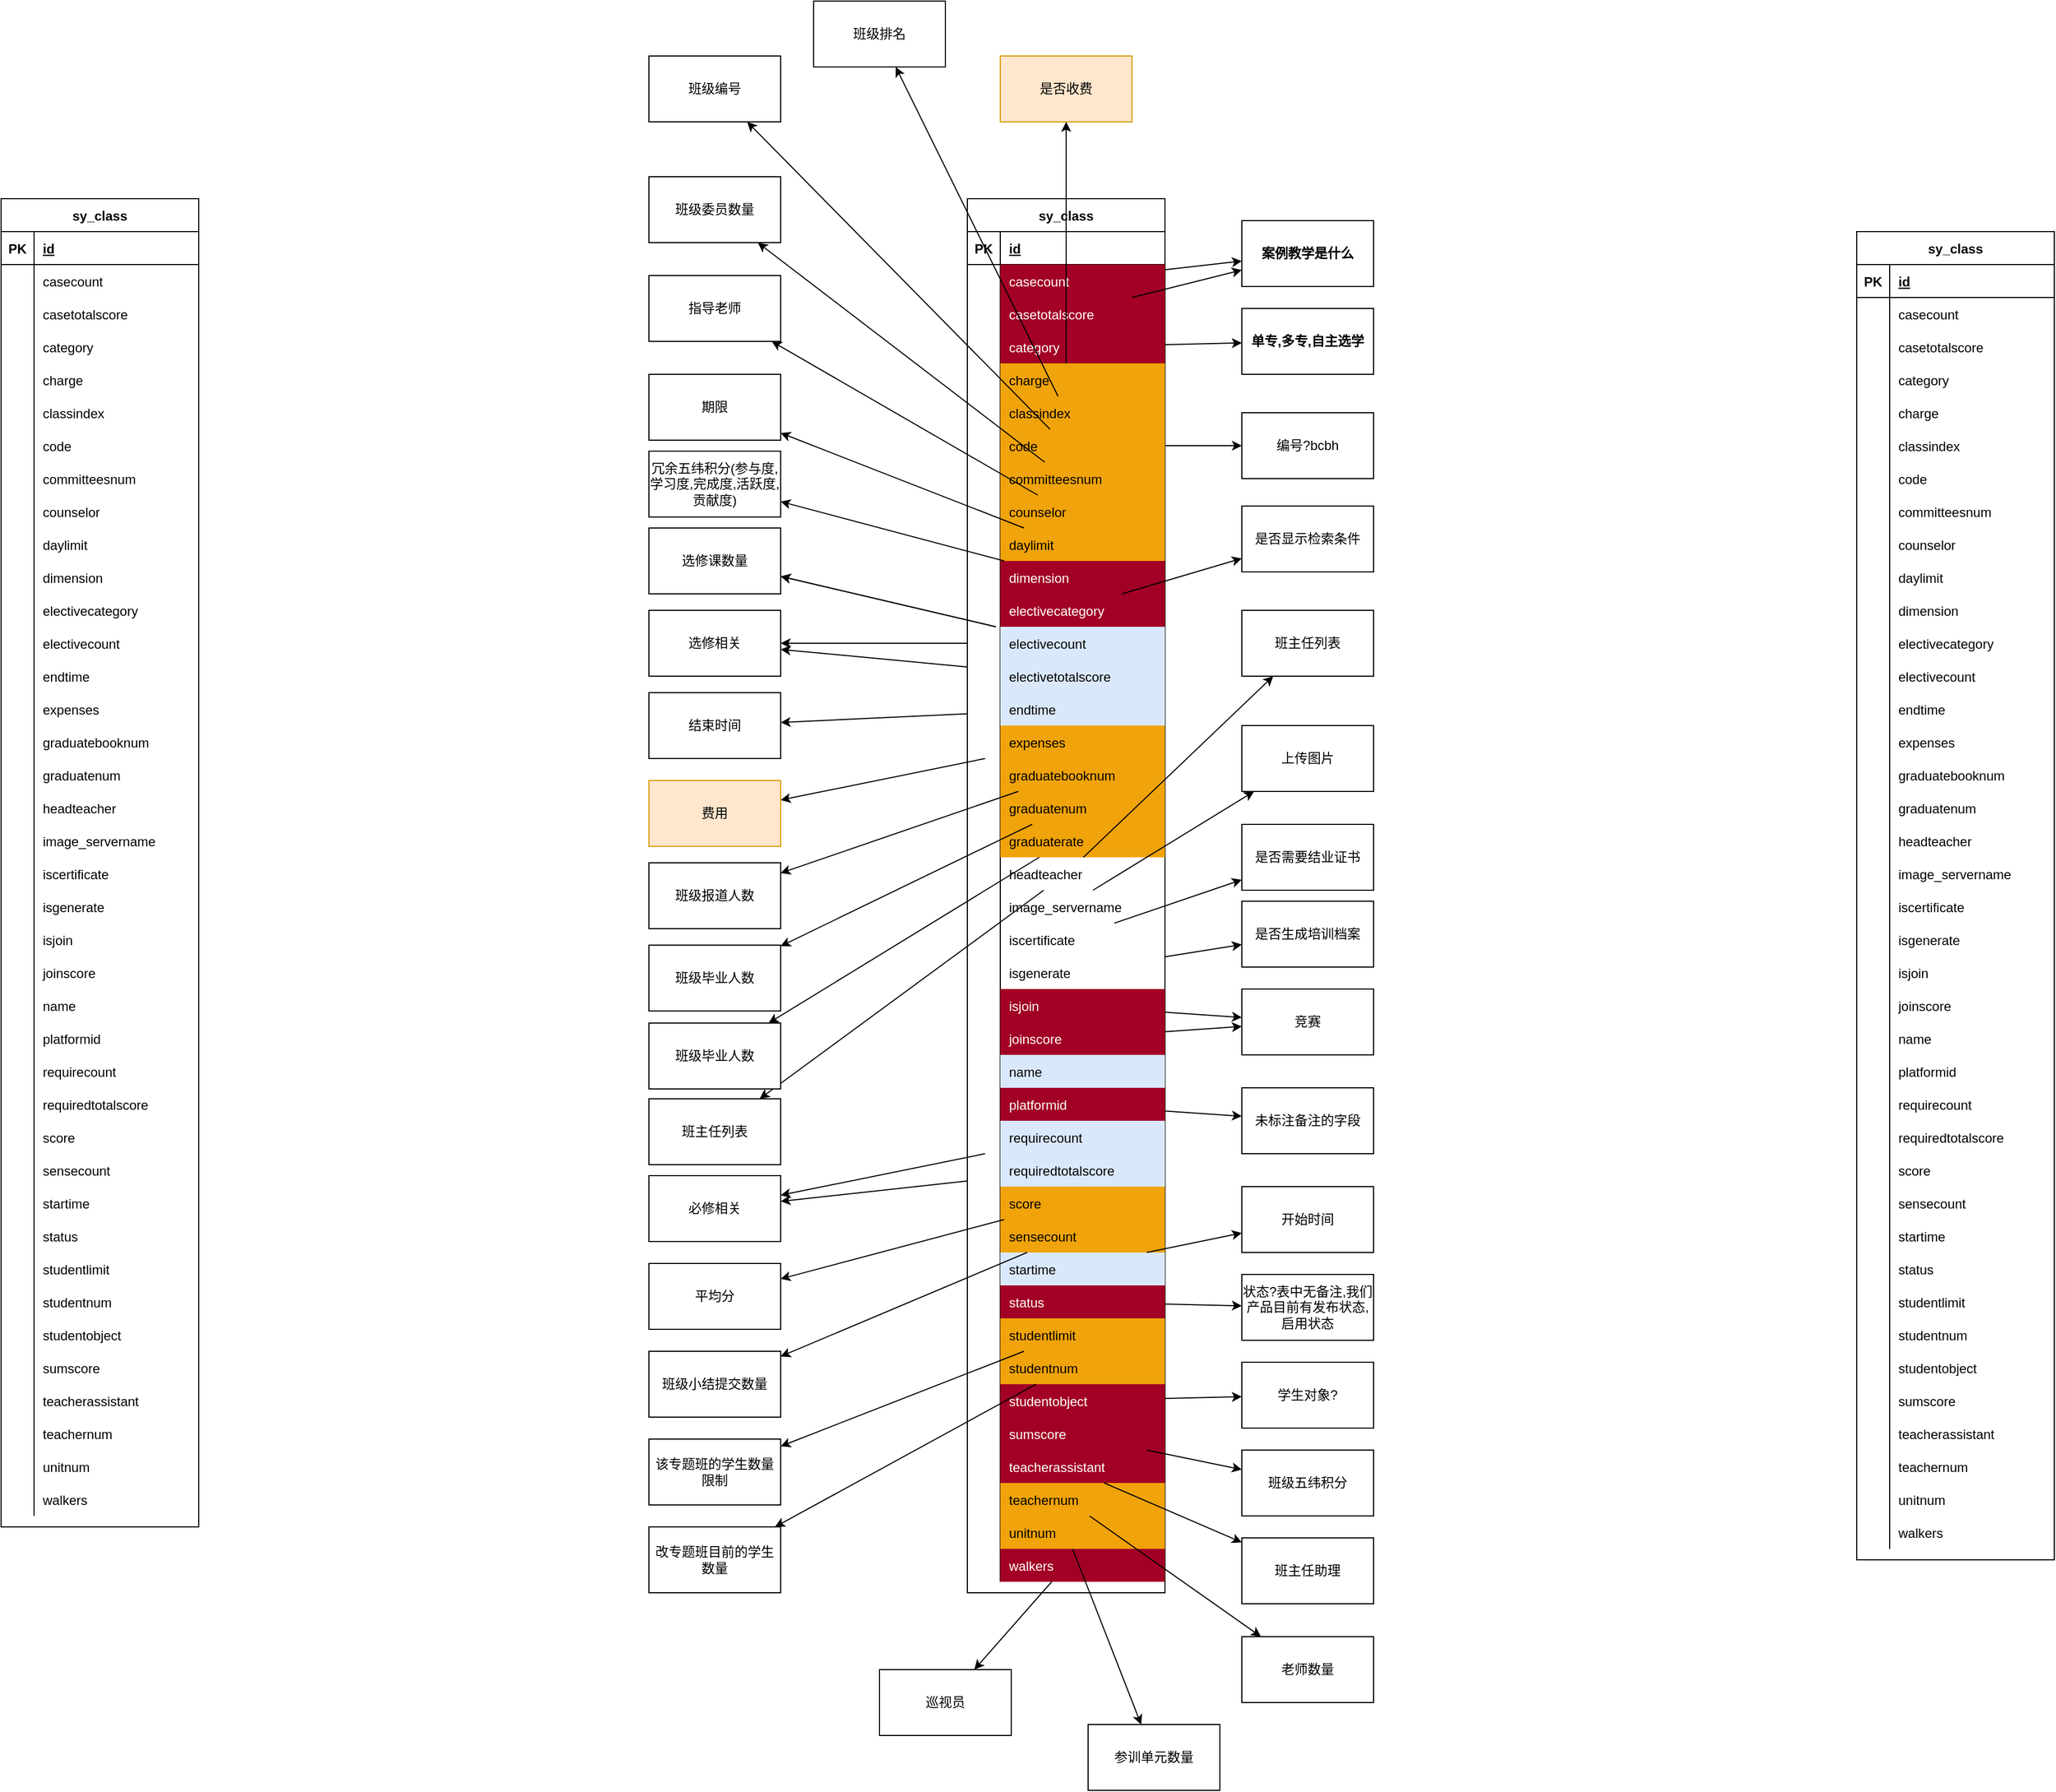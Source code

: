 <mxfile version="14.6.13" type="device"><diagram id="A16QWfos6H8AUVUMKV4b" name="第 1 页"><mxGraphModel dx="1408" dy="808" grid="1" gridSize="10" guides="1" tooltips="1" connect="1" arrows="1" fold="1" page="1" pageScale="1" pageWidth="3300" pageHeight="4681" math="0" shadow="0"><root><mxCell id="0"/><mxCell id="1" parent="0"/><mxCell id="ZkoTn_jZgCIesFXZG1Ti-1" value="sy_class" style="shape=table;startSize=30;container=1;collapsible=1;childLayout=tableLayout;fixedRows=1;rowLines=0;fontStyle=1;align=center;resizeLast=1;" vertex="1" parent="1"><mxGeometry x="1620" y="1590" width="180" height="1270" as="geometry"/></mxCell><mxCell id="ZkoTn_jZgCIesFXZG1Ti-2" value="" style="shape=partialRectangle;collapsible=0;dropTarget=0;pointerEvents=0;fillColor=none;top=0;left=0;bottom=1;right=0;points=[[0,0.5],[1,0.5]];portConstraint=eastwest;" vertex="1" parent="ZkoTn_jZgCIesFXZG1Ti-1"><mxGeometry y="30" width="180" height="30" as="geometry"/></mxCell><mxCell id="ZkoTn_jZgCIesFXZG1Ti-3" value="PK" style="shape=partialRectangle;connectable=0;fillColor=none;top=0;left=0;bottom=0;right=0;fontStyle=1;overflow=hidden;" vertex="1" parent="ZkoTn_jZgCIesFXZG1Ti-2"><mxGeometry width="30" height="30" as="geometry"/></mxCell><mxCell id="ZkoTn_jZgCIesFXZG1Ti-4" value="id" style="shape=partialRectangle;connectable=0;fillColor=none;top=0;left=0;bottom=0;right=0;align=left;spacingLeft=6;fontStyle=5;overflow=hidden;" vertex="1" parent="ZkoTn_jZgCIesFXZG1Ti-2"><mxGeometry x="30" width="150" height="30" as="geometry"/></mxCell><mxCell id="ZkoTn_jZgCIesFXZG1Ti-5" value="" style="shape=partialRectangle;collapsible=0;dropTarget=0;pointerEvents=0;fillColor=none;top=0;left=0;bottom=0;right=0;points=[[0,0.5],[1,0.5]];portConstraint=eastwest;" vertex="1" parent="ZkoTn_jZgCIesFXZG1Ti-1"><mxGeometry y="60" width="180" height="30" as="geometry"/></mxCell><mxCell id="ZkoTn_jZgCIesFXZG1Ti-6" value="" style="shape=partialRectangle;connectable=0;fillColor=none;top=0;left=0;bottom=0;right=0;editable=1;overflow=hidden;" vertex="1" parent="ZkoTn_jZgCIesFXZG1Ti-5"><mxGeometry width="30" height="30" as="geometry"/></mxCell><mxCell id="ZkoTn_jZgCIesFXZG1Ti-7" value="casecount" style="shape=partialRectangle;connectable=0;fillColor=#a20025;top=0;left=0;bottom=0;right=0;align=left;spacingLeft=6;overflow=hidden;strokeColor=#6F0000;fontColor=#ffffff;" vertex="1" parent="ZkoTn_jZgCIesFXZG1Ti-5"><mxGeometry x="30" width="150" height="30" as="geometry"/></mxCell><mxCell id="ZkoTn_jZgCIesFXZG1Ti-8" value="" style="shape=partialRectangle;collapsible=0;dropTarget=0;pointerEvents=0;fillColor=none;top=0;left=0;bottom=0;right=0;points=[[0,0.5],[1,0.5]];portConstraint=eastwest;" vertex="1" parent="ZkoTn_jZgCIesFXZG1Ti-1"><mxGeometry y="90" width="180" height="30" as="geometry"/></mxCell><mxCell id="ZkoTn_jZgCIesFXZG1Ti-9" value="" style="shape=partialRectangle;connectable=0;fillColor=none;top=0;left=0;bottom=0;right=0;editable=1;overflow=hidden;" vertex="1" parent="ZkoTn_jZgCIesFXZG1Ti-8"><mxGeometry width="30" height="30" as="geometry"/></mxCell><mxCell id="ZkoTn_jZgCIesFXZG1Ti-10" value="casetotalscore" style="shape=partialRectangle;connectable=0;top=0;left=0;bottom=0;right=0;align=left;spacingLeft=6;overflow=hidden;fillColor=#a20025;strokeColor=#6F0000;fontColor=#ffffff;" vertex="1" parent="ZkoTn_jZgCIesFXZG1Ti-8"><mxGeometry x="30" width="150" height="30" as="geometry"/></mxCell><mxCell id="ZkoTn_jZgCIesFXZG1Ti-11" value="" style="shape=partialRectangle;collapsible=0;dropTarget=0;pointerEvents=0;fillColor=none;top=0;left=0;bottom=0;right=0;points=[[0,0.5],[1,0.5]];portConstraint=eastwest;" vertex="1" parent="ZkoTn_jZgCIesFXZG1Ti-1"><mxGeometry y="120" width="180" height="30" as="geometry"/></mxCell><mxCell id="ZkoTn_jZgCIesFXZG1Ti-12" value="" style="shape=partialRectangle;connectable=0;fillColor=none;top=0;left=0;bottom=0;right=0;editable=1;overflow=hidden;" vertex="1" parent="ZkoTn_jZgCIesFXZG1Ti-11"><mxGeometry width="30" height="30" as="geometry"/></mxCell><mxCell id="ZkoTn_jZgCIesFXZG1Ti-13" value="category" style="shape=partialRectangle;connectable=0;fillColor=#a20025;top=0;left=0;bottom=0;right=0;align=left;spacingLeft=6;overflow=hidden;strokeColor=#6F0000;fontColor=#ffffff;" vertex="1" parent="ZkoTn_jZgCIesFXZG1Ti-11"><mxGeometry x="30" width="150" height="30" as="geometry"/></mxCell><mxCell id="ZkoTn_jZgCIesFXZG1Ti-14" value="" style="shape=partialRectangle;collapsible=0;dropTarget=0;pointerEvents=0;fillColor=none;top=0;left=0;bottom=0;right=0;points=[[0,0.5],[1,0.5]];portConstraint=eastwest;" vertex="1" parent="ZkoTn_jZgCIesFXZG1Ti-1"><mxGeometry y="150" width="180" height="30" as="geometry"/></mxCell><mxCell id="ZkoTn_jZgCIesFXZG1Ti-15" value="" style="shape=partialRectangle;connectable=0;fillColor=none;top=0;left=0;bottom=0;right=0;editable=1;overflow=hidden;" vertex="1" parent="ZkoTn_jZgCIesFXZG1Ti-14"><mxGeometry width="30" height="30" as="geometry"/></mxCell><mxCell id="ZkoTn_jZgCIesFXZG1Ti-16" value="charge" style="shape=partialRectangle;connectable=0;fillColor=#f0a30a;top=0;left=0;bottom=0;right=0;align=left;spacingLeft=6;overflow=hidden;strokeColor=#BD7000;fontColor=#000000;" vertex="1" parent="ZkoTn_jZgCIesFXZG1Ti-14"><mxGeometry x="30" width="150" height="30" as="geometry"/></mxCell><mxCell id="ZkoTn_jZgCIesFXZG1Ti-17" value="" style="shape=partialRectangle;collapsible=0;dropTarget=0;pointerEvents=0;fillColor=none;top=0;left=0;bottom=0;right=0;points=[[0,0.5],[1,0.5]];portConstraint=eastwest;" vertex="1" parent="ZkoTn_jZgCIesFXZG1Ti-1"><mxGeometry y="180" width="180" height="30" as="geometry"/></mxCell><mxCell id="ZkoTn_jZgCIesFXZG1Ti-18" value="" style="shape=partialRectangle;connectable=0;fillColor=none;top=0;left=0;bottom=0;right=0;editable=1;overflow=hidden;" vertex="1" parent="ZkoTn_jZgCIesFXZG1Ti-17"><mxGeometry width="30" height="30" as="geometry"/></mxCell><mxCell id="ZkoTn_jZgCIesFXZG1Ti-19" value="classindex" style="shape=partialRectangle;connectable=0;fillColor=#f0a30a;top=0;left=0;bottom=0;right=0;align=left;spacingLeft=6;overflow=hidden;strokeColor=#BD7000;fontColor=#000000;" vertex="1" parent="ZkoTn_jZgCIesFXZG1Ti-17"><mxGeometry x="30" width="150" height="30" as="geometry"/></mxCell><mxCell id="ZkoTn_jZgCIesFXZG1Ti-20" value="" style="shape=partialRectangle;collapsible=0;dropTarget=0;pointerEvents=0;fillColor=none;top=0;left=0;bottom=0;right=0;points=[[0,0.5],[1,0.5]];portConstraint=eastwest;" vertex="1" parent="ZkoTn_jZgCIesFXZG1Ti-1"><mxGeometry y="210" width="180" height="30" as="geometry"/></mxCell><mxCell id="ZkoTn_jZgCIesFXZG1Ti-21" value="" style="shape=partialRectangle;connectable=0;fillColor=none;top=0;left=0;bottom=0;right=0;editable=1;overflow=hidden;" vertex="1" parent="ZkoTn_jZgCIesFXZG1Ti-20"><mxGeometry width="30" height="30" as="geometry"/></mxCell><mxCell id="ZkoTn_jZgCIesFXZG1Ti-22" value="code" style="shape=partialRectangle;connectable=0;fillColor=#f0a30a;top=0;left=0;bottom=0;right=0;align=left;spacingLeft=6;overflow=hidden;strokeColor=#BD7000;fontColor=#000000;" vertex="1" parent="ZkoTn_jZgCIesFXZG1Ti-20"><mxGeometry x="30" width="150" height="30" as="geometry"/></mxCell><mxCell id="ZkoTn_jZgCIesFXZG1Ti-23" value="" style="shape=partialRectangle;collapsible=0;dropTarget=0;pointerEvents=0;fillColor=none;top=0;left=0;bottom=0;right=0;points=[[0,0.5],[1,0.5]];portConstraint=eastwest;" vertex="1" parent="ZkoTn_jZgCIesFXZG1Ti-1"><mxGeometry y="240" width="180" height="30" as="geometry"/></mxCell><mxCell id="ZkoTn_jZgCIesFXZG1Ti-24" value="" style="shape=partialRectangle;connectable=0;fillColor=none;top=0;left=0;bottom=0;right=0;editable=1;overflow=hidden;" vertex="1" parent="ZkoTn_jZgCIesFXZG1Ti-23"><mxGeometry width="30" height="30" as="geometry"/></mxCell><mxCell id="ZkoTn_jZgCIesFXZG1Ti-25" value="committeesnum" style="shape=partialRectangle;connectable=0;fillColor=#f0a30a;top=0;left=0;bottom=0;right=0;align=left;spacingLeft=6;overflow=hidden;strokeColor=#BD7000;fontColor=#000000;" vertex="1" parent="ZkoTn_jZgCIesFXZG1Ti-23"><mxGeometry x="30" width="150" height="30" as="geometry"/></mxCell><mxCell id="ZkoTn_jZgCIesFXZG1Ti-26" value="" style="shape=partialRectangle;collapsible=0;dropTarget=0;pointerEvents=0;fillColor=none;top=0;left=0;bottom=0;right=0;points=[[0,0.5],[1,0.5]];portConstraint=eastwest;" vertex="1" parent="ZkoTn_jZgCIesFXZG1Ti-1"><mxGeometry y="270" width="180" height="30" as="geometry"/></mxCell><mxCell id="ZkoTn_jZgCIesFXZG1Ti-27" value="" style="shape=partialRectangle;connectable=0;fillColor=none;top=0;left=0;bottom=0;right=0;editable=1;overflow=hidden;" vertex="1" parent="ZkoTn_jZgCIesFXZG1Ti-26"><mxGeometry width="30" height="30" as="geometry"/></mxCell><mxCell id="ZkoTn_jZgCIesFXZG1Ti-28" value="counselor" style="shape=partialRectangle;connectable=0;fillColor=#f0a30a;top=0;left=0;bottom=0;right=0;align=left;spacingLeft=6;overflow=hidden;strokeColor=#BD7000;fontColor=#000000;" vertex="1" parent="ZkoTn_jZgCIesFXZG1Ti-26"><mxGeometry x="30" width="150" height="30" as="geometry"/></mxCell><mxCell id="ZkoTn_jZgCIesFXZG1Ti-29" value="" style="shape=partialRectangle;collapsible=0;dropTarget=0;pointerEvents=0;fillColor=none;top=0;left=0;bottom=0;right=0;points=[[0,0.5],[1,0.5]];portConstraint=eastwest;" vertex="1" parent="ZkoTn_jZgCIesFXZG1Ti-1"><mxGeometry y="300" width="180" height="30" as="geometry"/></mxCell><mxCell id="ZkoTn_jZgCIesFXZG1Ti-30" value="" style="shape=partialRectangle;connectable=0;fillColor=none;top=0;left=0;bottom=0;right=0;editable=1;overflow=hidden;" vertex="1" parent="ZkoTn_jZgCIesFXZG1Ti-29"><mxGeometry width="30" height="30" as="geometry"/></mxCell><mxCell id="ZkoTn_jZgCIesFXZG1Ti-31" value="daylimit" style="shape=partialRectangle;connectable=0;fillColor=#f0a30a;top=0;left=0;bottom=0;right=0;align=left;spacingLeft=6;overflow=hidden;strokeColor=#BD7000;fontColor=#000000;" vertex="1" parent="ZkoTn_jZgCIesFXZG1Ti-29"><mxGeometry x="30" width="150" height="30" as="geometry"/></mxCell><mxCell id="ZkoTn_jZgCIesFXZG1Ti-32" value="" style="shape=partialRectangle;collapsible=0;dropTarget=0;pointerEvents=0;fillColor=none;top=0;left=0;bottom=0;right=0;points=[[0,0.5],[1,0.5]];portConstraint=eastwest;" vertex="1" parent="ZkoTn_jZgCIesFXZG1Ti-1"><mxGeometry y="330" width="180" height="30" as="geometry"/></mxCell><mxCell id="ZkoTn_jZgCIesFXZG1Ti-33" value="" style="shape=partialRectangle;connectable=0;fillColor=none;top=0;left=0;bottom=0;right=0;editable=1;overflow=hidden;" vertex="1" parent="ZkoTn_jZgCIesFXZG1Ti-32"><mxGeometry width="30" height="30" as="geometry"/></mxCell><mxCell id="ZkoTn_jZgCIesFXZG1Ti-34" value="dimension" style="shape=partialRectangle;connectable=0;fillColor=#a20025;top=0;left=0;bottom=0;right=0;align=left;spacingLeft=6;overflow=hidden;strokeColor=#6F0000;fontColor=#ffffff;" vertex="1" parent="ZkoTn_jZgCIesFXZG1Ti-32"><mxGeometry x="30" width="150" height="30" as="geometry"/></mxCell><mxCell id="ZkoTn_jZgCIesFXZG1Ti-35" value="" style="shape=partialRectangle;collapsible=0;dropTarget=0;pointerEvents=0;fillColor=none;top=0;left=0;bottom=0;right=0;points=[[0,0.5],[1,0.5]];portConstraint=eastwest;" vertex="1" parent="ZkoTn_jZgCIesFXZG1Ti-1"><mxGeometry y="360" width="180" height="30" as="geometry"/></mxCell><mxCell id="ZkoTn_jZgCIesFXZG1Ti-36" value="" style="shape=partialRectangle;connectable=0;fillColor=none;top=0;left=0;bottom=0;right=0;editable=1;overflow=hidden;" vertex="1" parent="ZkoTn_jZgCIesFXZG1Ti-35"><mxGeometry width="30" height="30" as="geometry"/></mxCell><mxCell id="ZkoTn_jZgCIesFXZG1Ti-37" value="electivecategory" style="shape=partialRectangle;connectable=0;top=0;left=0;bottom=0;right=0;align=left;spacingLeft=6;overflow=hidden;fillColor=#a20025;strokeColor=#6F0000;fontColor=#ffffff;" vertex="1" parent="ZkoTn_jZgCIesFXZG1Ti-35"><mxGeometry x="30" width="150" height="30" as="geometry"/></mxCell><mxCell id="ZkoTn_jZgCIesFXZG1Ti-38" value="" style="shape=partialRectangle;collapsible=0;dropTarget=0;pointerEvents=0;fillColor=none;top=0;left=0;bottom=0;right=0;points=[[0,0.5],[1,0.5]];portConstraint=eastwest;" vertex="1" parent="ZkoTn_jZgCIesFXZG1Ti-1"><mxGeometry y="390" width="180" height="30" as="geometry"/></mxCell><mxCell id="ZkoTn_jZgCIesFXZG1Ti-39" value="" style="shape=partialRectangle;connectable=0;fillColor=none;top=0;left=0;bottom=0;right=0;editable=1;overflow=hidden;" vertex="1" parent="ZkoTn_jZgCIesFXZG1Ti-38"><mxGeometry width="30" height="30" as="geometry"/></mxCell><mxCell id="ZkoTn_jZgCIesFXZG1Ti-40" value="electivecount" style="shape=partialRectangle;connectable=0;fillColor=#dae8fc;top=0;left=0;bottom=0;right=0;align=left;spacingLeft=6;overflow=hidden;strokeColor=#6c8ebf;" vertex="1" parent="ZkoTn_jZgCIesFXZG1Ti-38"><mxGeometry x="30" width="150" height="30" as="geometry"/></mxCell><mxCell id="ZkoTn_jZgCIesFXZG1Ti-364" value="" style="shape=partialRectangle;collapsible=0;dropTarget=0;pointerEvents=0;fillColor=none;top=0;left=0;bottom=0;right=0;points=[[0,0.5],[1,0.5]];portConstraint=eastwest;" vertex="1" parent="ZkoTn_jZgCIesFXZG1Ti-1"><mxGeometry y="420" width="180" height="30" as="geometry"/></mxCell><mxCell id="ZkoTn_jZgCIesFXZG1Ti-365" value="" style="shape=partialRectangle;connectable=0;fillColor=none;top=0;left=0;bottom=0;right=0;editable=1;overflow=hidden;" vertex="1" parent="ZkoTn_jZgCIesFXZG1Ti-364"><mxGeometry width="30" height="30" as="geometry"/></mxCell><mxCell id="ZkoTn_jZgCIesFXZG1Ti-366" value="electivetotalscore" style="shape=partialRectangle;connectable=0;fillColor=#dae8fc;top=0;left=0;bottom=0;right=0;align=left;spacingLeft=6;overflow=hidden;strokeColor=#6c8ebf;" vertex="1" parent="ZkoTn_jZgCIesFXZG1Ti-364"><mxGeometry x="30" width="150" height="30" as="geometry"/></mxCell><mxCell id="ZkoTn_jZgCIesFXZG1Ti-41" value="" style="shape=partialRectangle;collapsible=0;dropTarget=0;pointerEvents=0;fillColor=none;top=0;left=0;bottom=0;right=0;points=[[0,0.5],[1,0.5]];portConstraint=eastwest;" vertex="1" parent="ZkoTn_jZgCIesFXZG1Ti-1"><mxGeometry y="450" width="180" height="30" as="geometry"/></mxCell><mxCell id="ZkoTn_jZgCIesFXZG1Ti-42" value="" style="shape=partialRectangle;connectable=0;fillColor=none;top=0;left=0;bottom=0;right=0;editable=1;overflow=hidden;" vertex="1" parent="ZkoTn_jZgCIesFXZG1Ti-41"><mxGeometry width="30" height="30" as="geometry"/></mxCell><mxCell id="ZkoTn_jZgCIesFXZG1Ti-43" value="endtime" style="shape=partialRectangle;connectable=0;fillColor=#dae8fc;top=0;left=0;bottom=0;right=0;align=left;spacingLeft=6;overflow=hidden;strokeColor=#6c8ebf;" vertex="1" parent="ZkoTn_jZgCIesFXZG1Ti-41"><mxGeometry x="30" width="150" height="30" as="geometry"/></mxCell><mxCell id="ZkoTn_jZgCIesFXZG1Ti-44" value="" style="shape=partialRectangle;collapsible=0;dropTarget=0;pointerEvents=0;fillColor=none;top=0;left=0;bottom=0;right=0;points=[[0,0.5],[1,0.5]];portConstraint=eastwest;" vertex="1" parent="ZkoTn_jZgCIesFXZG1Ti-1"><mxGeometry y="480" width="180" height="30" as="geometry"/></mxCell><mxCell id="ZkoTn_jZgCIesFXZG1Ti-45" value="" style="shape=partialRectangle;connectable=0;fillColor=none;top=0;left=0;bottom=0;right=0;editable=1;overflow=hidden;" vertex="1" parent="ZkoTn_jZgCIesFXZG1Ti-44"><mxGeometry width="30" height="30" as="geometry"/></mxCell><mxCell id="ZkoTn_jZgCIesFXZG1Ti-46" value="expenses" style="shape=partialRectangle;connectable=0;fillColor=#f0a30a;top=0;left=0;bottom=0;right=0;align=left;spacingLeft=6;overflow=hidden;strokeColor=#BD7000;fontColor=#000000;" vertex="1" parent="ZkoTn_jZgCIesFXZG1Ti-44"><mxGeometry x="30" width="150" height="30" as="geometry"/></mxCell><mxCell id="ZkoTn_jZgCIesFXZG1Ti-47" value="" style="shape=partialRectangle;collapsible=0;dropTarget=0;pointerEvents=0;fillColor=none;top=0;left=0;bottom=0;right=0;points=[[0,0.5],[1,0.5]];portConstraint=eastwest;" vertex="1" parent="ZkoTn_jZgCIesFXZG1Ti-1"><mxGeometry y="510" width="180" height="30" as="geometry"/></mxCell><mxCell id="ZkoTn_jZgCIesFXZG1Ti-48" value="" style="shape=partialRectangle;connectable=0;fillColor=none;top=0;left=0;bottom=0;right=0;editable=1;overflow=hidden;" vertex="1" parent="ZkoTn_jZgCIesFXZG1Ti-47"><mxGeometry width="30" height="30" as="geometry"/></mxCell><mxCell id="ZkoTn_jZgCIesFXZG1Ti-49" value="graduatebooknum" style="shape=partialRectangle;connectable=0;fillColor=#f0a30a;top=0;left=0;bottom=0;right=0;align=left;spacingLeft=6;overflow=hidden;strokeColor=#BD7000;fontColor=#000000;" vertex="1" parent="ZkoTn_jZgCIesFXZG1Ti-47"><mxGeometry x="30" width="150" height="30" as="geometry"/></mxCell><mxCell id="ZkoTn_jZgCIesFXZG1Ti-50" value="" style="shape=partialRectangle;collapsible=0;dropTarget=0;pointerEvents=0;fillColor=none;top=0;left=0;bottom=0;right=0;points=[[0,0.5],[1,0.5]];portConstraint=eastwest;" vertex="1" parent="ZkoTn_jZgCIesFXZG1Ti-1"><mxGeometry y="540" width="180" height="30" as="geometry"/></mxCell><mxCell id="ZkoTn_jZgCIesFXZG1Ti-51" value="" style="shape=partialRectangle;connectable=0;fillColor=none;top=0;left=0;bottom=0;right=0;editable=1;overflow=hidden;" vertex="1" parent="ZkoTn_jZgCIesFXZG1Ti-50"><mxGeometry width="30" height="30" as="geometry"/></mxCell><mxCell id="ZkoTn_jZgCIesFXZG1Ti-52" value="graduatenum" style="shape=partialRectangle;connectable=0;fillColor=#f0a30a;top=0;left=0;bottom=0;right=0;align=left;spacingLeft=6;overflow=hidden;strokeColor=#BD7000;fontColor=#000000;" vertex="1" parent="ZkoTn_jZgCIesFXZG1Ti-50"><mxGeometry x="30" width="150" height="30" as="geometry"/></mxCell><mxCell id="ZkoTn_jZgCIesFXZG1Ti-419" value="" style="shape=partialRectangle;collapsible=0;dropTarget=0;pointerEvents=0;fillColor=none;top=0;left=0;bottom=0;right=0;points=[[0,0.5],[1,0.5]];portConstraint=eastwest;" vertex="1" parent="ZkoTn_jZgCIesFXZG1Ti-1"><mxGeometry y="570" width="180" height="30" as="geometry"/></mxCell><mxCell id="ZkoTn_jZgCIesFXZG1Ti-420" value="" style="shape=partialRectangle;connectable=0;fillColor=none;top=0;left=0;bottom=0;right=0;editable=1;overflow=hidden;" vertex="1" parent="ZkoTn_jZgCIesFXZG1Ti-419"><mxGeometry width="30" height="30" as="geometry"/></mxCell><mxCell id="ZkoTn_jZgCIesFXZG1Ti-421" value="graduaterate" style="shape=partialRectangle;connectable=0;fillColor=#f0a30a;top=0;left=0;bottom=0;right=0;align=left;spacingLeft=6;overflow=hidden;strokeColor=#BD7000;fontColor=#000000;" vertex="1" parent="ZkoTn_jZgCIesFXZG1Ti-419"><mxGeometry x="30" width="150" height="30" as="geometry"/></mxCell><mxCell id="ZkoTn_jZgCIesFXZG1Ti-53" value="" style="shape=partialRectangle;collapsible=0;dropTarget=0;pointerEvents=0;fillColor=none;top=0;left=0;bottom=0;right=0;points=[[0,0.5],[1,0.5]];portConstraint=eastwest;" vertex="1" parent="ZkoTn_jZgCIesFXZG1Ti-1"><mxGeometry y="600" width="180" height="30" as="geometry"/></mxCell><mxCell id="ZkoTn_jZgCIesFXZG1Ti-54" value="" style="shape=partialRectangle;connectable=0;fillColor=none;top=0;left=0;bottom=0;right=0;editable=1;overflow=hidden;" vertex="1" parent="ZkoTn_jZgCIesFXZG1Ti-53"><mxGeometry width="30" height="30" as="geometry"/></mxCell><mxCell id="ZkoTn_jZgCIesFXZG1Ti-55" value="headteacher" style="shape=partialRectangle;connectable=0;fillColor=none;top=0;left=0;bottom=0;right=0;align=left;spacingLeft=6;overflow=hidden;" vertex="1" parent="ZkoTn_jZgCIesFXZG1Ti-53"><mxGeometry x="30" width="150" height="30" as="geometry"/></mxCell><mxCell id="ZkoTn_jZgCIesFXZG1Ti-56" value="" style="shape=partialRectangle;collapsible=0;dropTarget=0;pointerEvents=0;fillColor=none;top=0;left=0;bottom=0;right=0;points=[[0,0.5],[1,0.5]];portConstraint=eastwest;" vertex="1" parent="ZkoTn_jZgCIesFXZG1Ti-1"><mxGeometry y="630" width="180" height="30" as="geometry"/></mxCell><mxCell id="ZkoTn_jZgCIesFXZG1Ti-57" value="" style="shape=partialRectangle;connectable=0;fillColor=none;top=0;left=0;bottom=0;right=0;editable=1;overflow=hidden;" vertex="1" parent="ZkoTn_jZgCIesFXZG1Ti-56"><mxGeometry width="30" height="30" as="geometry"/></mxCell><mxCell id="ZkoTn_jZgCIesFXZG1Ti-58" value="image_servername" style="shape=partialRectangle;connectable=0;fillColor=none;top=0;left=0;bottom=0;right=0;align=left;spacingLeft=6;overflow=hidden;" vertex="1" parent="ZkoTn_jZgCIesFXZG1Ti-56"><mxGeometry x="30" width="150" height="30" as="geometry"/></mxCell><mxCell id="ZkoTn_jZgCIesFXZG1Ti-59" value="" style="shape=partialRectangle;collapsible=0;dropTarget=0;pointerEvents=0;fillColor=none;top=0;left=0;bottom=0;right=0;points=[[0,0.5],[1,0.5]];portConstraint=eastwest;" vertex="1" parent="ZkoTn_jZgCIesFXZG1Ti-1"><mxGeometry y="660" width="180" height="30" as="geometry"/></mxCell><mxCell id="ZkoTn_jZgCIesFXZG1Ti-60" value="" style="shape=partialRectangle;connectable=0;fillColor=none;top=0;left=0;bottom=0;right=0;editable=1;overflow=hidden;" vertex="1" parent="ZkoTn_jZgCIesFXZG1Ti-59"><mxGeometry width="30" height="30" as="geometry"/></mxCell><mxCell id="ZkoTn_jZgCIesFXZG1Ti-61" value="iscertificate" style="shape=partialRectangle;connectable=0;fillColor=none;top=0;left=0;bottom=0;right=0;align=left;spacingLeft=6;overflow=hidden;" vertex="1" parent="ZkoTn_jZgCIesFXZG1Ti-59"><mxGeometry x="30" width="150" height="30" as="geometry"/></mxCell><mxCell id="ZkoTn_jZgCIesFXZG1Ti-62" value="" style="shape=partialRectangle;collapsible=0;dropTarget=0;pointerEvents=0;fillColor=none;top=0;left=0;bottom=0;right=0;points=[[0,0.5],[1,0.5]];portConstraint=eastwest;" vertex="1" parent="ZkoTn_jZgCIesFXZG1Ti-1"><mxGeometry y="690" width="180" height="30" as="geometry"/></mxCell><mxCell id="ZkoTn_jZgCIesFXZG1Ti-63" value="" style="shape=partialRectangle;connectable=0;fillColor=none;top=0;left=0;bottom=0;right=0;editable=1;overflow=hidden;" vertex="1" parent="ZkoTn_jZgCIesFXZG1Ti-62"><mxGeometry width="30" height="30" as="geometry"/></mxCell><mxCell id="ZkoTn_jZgCIesFXZG1Ti-64" value="isgenerate" style="shape=partialRectangle;connectable=0;fillColor=none;top=0;left=0;bottom=0;right=0;align=left;spacingLeft=6;overflow=hidden;" vertex="1" parent="ZkoTn_jZgCIesFXZG1Ti-62"><mxGeometry x="30" width="150" height="30" as="geometry"/></mxCell><mxCell id="ZkoTn_jZgCIesFXZG1Ti-65" value="" style="shape=partialRectangle;collapsible=0;dropTarget=0;pointerEvents=0;fillColor=none;top=0;left=0;bottom=0;right=0;points=[[0,0.5],[1,0.5]];portConstraint=eastwest;" vertex="1" parent="ZkoTn_jZgCIesFXZG1Ti-1"><mxGeometry y="720" width="180" height="30" as="geometry"/></mxCell><mxCell id="ZkoTn_jZgCIesFXZG1Ti-66" value="" style="shape=partialRectangle;connectable=0;fillColor=none;top=0;left=0;bottom=0;right=0;editable=1;overflow=hidden;" vertex="1" parent="ZkoTn_jZgCIesFXZG1Ti-65"><mxGeometry width="30" height="30" as="geometry"/></mxCell><mxCell id="ZkoTn_jZgCIesFXZG1Ti-67" value="isjoin" style="shape=partialRectangle;connectable=0;fillColor=#a20025;top=0;left=0;bottom=0;right=0;align=left;spacingLeft=6;overflow=hidden;strokeColor=#6F0000;fontColor=#ffffff;" vertex="1" parent="ZkoTn_jZgCIesFXZG1Ti-65"><mxGeometry x="30" width="150" height="30" as="geometry"/></mxCell><mxCell id="ZkoTn_jZgCIesFXZG1Ti-68" value="" style="shape=partialRectangle;collapsible=0;dropTarget=0;pointerEvents=0;fillColor=none;top=0;left=0;bottom=0;right=0;points=[[0,0.5],[1,0.5]];portConstraint=eastwest;" vertex="1" parent="ZkoTn_jZgCIesFXZG1Ti-1"><mxGeometry y="750" width="180" height="30" as="geometry"/></mxCell><mxCell id="ZkoTn_jZgCIesFXZG1Ti-69" value="" style="shape=partialRectangle;connectable=0;fillColor=none;top=0;left=0;bottom=0;right=0;editable=1;overflow=hidden;" vertex="1" parent="ZkoTn_jZgCIesFXZG1Ti-68"><mxGeometry width="30" height="30" as="geometry"/></mxCell><mxCell id="ZkoTn_jZgCIesFXZG1Ti-70" value="joinscore" style="shape=partialRectangle;connectable=0;fillColor=#a20025;top=0;left=0;bottom=0;right=0;align=left;spacingLeft=6;overflow=hidden;strokeColor=#6F0000;fontColor=#ffffff;" vertex="1" parent="ZkoTn_jZgCIesFXZG1Ti-68"><mxGeometry x="30" width="150" height="30" as="geometry"/></mxCell><mxCell id="ZkoTn_jZgCIesFXZG1Ti-71" value="" style="shape=partialRectangle;collapsible=0;dropTarget=0;pointerEvents=0;fillColor=none;top=0;left=0;bottom=0;right=0;points=[[0,0.5],[1,0.5]];portConstraint=eastwest;" vertex="1" parent="ZkoTn_jZgCIesFXZG1Ti-1"><mxGeometry y="780" width="180" height="30" as="geometry"/></mxCell><mxCell id="ZkoTn_jZgCIesFXZG1Ti-72" value="" style="shape=partialRectangle;connectable=0;fillColor=none;top=0;left=0;bottom=0;right=0;editable=1;overflow=hidden;" vertex="1" parent="ZkoTn_jZgCIesFXZG1Ti-71"><mxGeometry width="30" height="30" as="geometry"/></mxCell><mxCell id="ZkoTn_jZgCIesFXZG1Ti-73" value="name" style="shape=partialRectangle;connectable=0;fillColor=#dae8fc;top=0;left=0;bottom=0;right=0;align=left;spacingLeft=6;overflow=hidden;strokeColor=#6c8ebf;" vertex="1" parent="ZkoTn_jZgCIesFXZG1Ti-71"><mxGeometry x="30" width="150" height="30" as="geometry"/></mxCell><mxCell id="ZkoTn_jZgCIesFXZG1Ti-74" value="" style="shape=partialRectangle;collapsible=0;dropTarget=0;pointerEvents=0;fillColor=none;top=0;left=0;bottom=0;right=0;points=[[0,0.5],[1,0.5]];portConstraint=eastwest;" vertex="1" parent="ZkoTn_jZgCIesFXZG1Ti-1"><mxGeometry y="810" width="180" height="30" as="geometry"/></mxCell><mxCell id="ZkoTn_jZgCIesFXZG1Ti-75" value="" style="shape=partialRectangle;connectable=0;fillColor=none;top=0;left=0;bottom=0;right=0;editable=1;overflow=hidden;" vertex="1" parent="ZkoTn_jZgCIesFXZG1Ti-74"><mxGeometry width="30" height="30" as="geometry"/></mxCell><mxCell id="ZkoTn_jZgCIesFXZG1Ti-76" value="platformid" style="shape=partialRectangle;connectable=0;fillColor=#a20025;top=0;left=0;bottom=0;right=0;align=left;spacingLeft=6;overflow=hidden;strokeColor=#6F0000;fontColor=#ffffff;" vertex="1" parent="ZkoTn_jZgCIesFXZG1Ti-74"><mxGeometry x="30" width="150" height="30" as="geometry"/></mxCell><mxCell id="ZkoTn_jZgCIesFXZG1Ti-77" value="" style="shape=partialRectangle;collapsible=0;dropTarget=0;pointerEvents=0;fillColor=none;top=0;left=0;bottom=0;right=0;points=[[0,0.5],[1,0.5]];portConstraint=eastwest;" vertex="1" parent="ZkoTn_jZgCIesFXZG1Ti-1"><mxGeometry y="840" width="180" height="30" as="geometry"/></mxCell><mxCell id="ZkoTn_jZgCIesFXZG1Ti-78" value="" style="shape=partialRectangle;connectable=0;fillColor=none;top=0;left=0;bottom=0;right=0;editable=1;overflow=hidden;" vertex="1" parent="ZkoTn_jZgCIesFXZG1Ti-77"><mxGeometry width="30" height="30" as="geometry"/></mxCell><mxCell id="ZkoTn_jZgCIesFXZG1Ti-79" value="requirecount" style="shape=partialRectangle;connectable=0;fillColor=#dae8fc;top=0;left=0;bottom=0;right=0;align=left;spacingLeft=6;overflow=hidden;strokeColor=#6c8ebf;" vertex="1" parent="ZkoTn_jZgCIesFXZG1Ti-77"><mxGeometry x="30" width="150" height="30" as="geometry"/></mxCell><mxCell id="ZkoTn_jZgCIesFXZG1Ti-80" value="" style="shape=partialRectangle;collapsible=0;dropTarget=0;pointerEvents=0;fillColor=none;top=0;left=0;bottom=0;right=0;points=[[0,0.5],[1,0.5]];portConstraint=eastwest;" vertex="1" parent="ZkoTn_jZgCIesFXZG1Ti-1"><mxGeometry y="870" width="180" height="30" as="geometry"/></mxCell><mxCell id="ZkoTn_jZgCIesFXZG1Ti-81" value="" style="shape=partialRectangle;connectable=0;fillColor=none;top=0;left=0;bottom=0;right=0;editable=1;overflow=hidden;" vertex="1" parent="ZkoTn_jZgCIesFXZG1Ti-80"><mxGeometry width="30" height="30" as="geometry"/></mxCell><mxCell id="ZkoTn_jZgCIesFXZG1Ti-82" value="requiredtotalscore" style="shape=partialRectangle;connectable=0;fillColor=#dae8fc;top=0;left=0;bottom=0;right=0;align=left;spacingLeft=6;overflow=hidden;strokeColor=#6c8ebf;" vertex="1" parent="ZkoTn_jZgCIesFXZG1Ti-80"><mxGeometry x="30" width="150" height="30" as="geometry"/></mxCell><mxCell id="ZkoTn_jZgCIesFXZG1Ti-83" value="" style="shape=partialRectangle;collapsible=0;dropTarget=0;pointerEvents=0;fillColor=none;top=0;left=0;bottom=0;right=0;points=[[0,0.5],[1,0.5]];portConstraint=eastwest;" vertex="1" parent="ZkoTn_jZgCIesFXZG1Ti-1"><mxGeometry y="900" width="180" height="30" as="geometry"/></mxCell><mxCell id="ZkoTn_jZgCIesFXZG1Ti-84" value="" style="shape=partialRectangle;connectable=0;fillColor=none;top=0;left=0;bottom=0;right=0;editable=1;overflow=hidden;" vertex="1" parent="ZkoTn_jZgCIesFXZG1Ti-83"><mxGeometry width="30" height="30" as="geometry"/></mxCell><mxCell id="ZkoTn_jZgCIesFXZG1Ti-85" value="score" style="shape=partialRectangle;connectable=0;fillColor=#f0a30a;top=0;left=0;bottom=0;right=0;align=left;spacingLeft=6;overflow=hidden;strokeColor=#BD7000;fontColor=#000000;" vertex="1" parent="ZkoTn_jZgCIesFXZG1Ti-83"><mxGeometry x="30" width="150" height="30" as="geometry"/></mxCell><mxCell id="ZkoTn_jZgCIesFXZG1Ti-86" value="" style="shape=partialRectangle;collapsible=0;dropTarget=0;pointerEvents=0;fillColor=none;top=0;left=0;bottom=0;right=0;points=[[0,0.5],[1,0.5]];portConstraint=eastwest;" vertex="1" parent="ZkoTn_jZgCIesFXZG1Ti-1"><mxGeometry y="930" width="180" height="30" as="geometry"/></mxCell><mxCell id="ZkoTn_jZgCIesFXZG1Ti-87" value="" style="shape=partialRectangle;connectable=0;fillColor=none;top=0;left=0;bottom=0;right=0;editable=1;overflow=hidden;" vertex="1" parent="ZkoTn_jZgCIesFXZG1Ti-86"><mxGeometry width="30" height="30" as="geometry"/></mxCell><mxCell id="ZkoTn_jZgCIesFXZG1Ti-88" value="sensecount" style="shape=partialRectangle;connectable=0;fillColor=#f0a30a;top=0;left=0;bottom=0;right=0;align=left;spacingLeft=6;overflow=hidden;strokeColor=#BD7000;fontColor=#000000;" vertex="1" parent="ZkoTn_jZgCIesFXZG1Ti-86"><mxGeometry x="30" width="150" height="30" as="geometry"/></mxCell><mxCell id="ZkoTn_jZgCIesFXZG1Ti-89" value="" style="shape=partialRectangle;collapsible=0;dropTarget=0;pointerEvents=0;fillColor=none;top=0;left=0;bottom=0;right=0;points=[[0,0.5],[1,0.5]];portConstraint=eastwest;" vertex="1" parent="ZkoTn_jZgCIesFXZG1Ti-1"><mxGeometry y="960" width="180" height="30" as="geometry"/></mxCell><mxCell id="ZkoTn_jZgCIesFXZG1Ti-90" value="" style="shape=partialRectangle;connectable=0;fillColor=none;top=0;left=0;bottom=0;right=0;editable=1;overflow=hidden;" vertex="1" parent="ZkoTn_jZgCIesFXZG1Ti-89"><mxGeometry width="30" height="30" as="geometry"/></mxCell><mxCell id="ZkoTn_jZgCIesFXZG1Ti-91" value="startime" style="shape=partialRectangle;connectable=0;fillColor=#dae8fc;top=0;left=0;bottom=0;right=0;align=left;spacingLeft=6;overflow=hidden;strokeColor=#6c8ebf;" vertex="1" parent="ZkoTn_jZgCIesFXZG1Ti-89"><mxGeometry x="30" width="150" height="30" as="geometry"/></mxCell><mxCell id="ZkoTn_jZgCIesFXZG1Ti-92" value="" style="shape=partialRectangle;collapsible=0;dropTarget=0;pointerEvents=0;fillColor=none;top=0;left=0;bottom=0;right=0;points=[[0,0.5],[1,0.5]];portConstraint=eastwest;" vertex="1" parent="ZkoTn_jZgCIesFXZG1Ti-1"><mxGeometry y="990" width="180" height="30" as="geometry"/></mxCell><mxCell id="ZkoTn_jZgCIesFXZG1Ti-93" value="" style="shape=partialRectangle;connectable=0;fillColor=none;top=0;left=0;bottom=0;right=0;editable=1;overflow=hidden;" vertex="1" parent="ZkoTn_jZgCIesFXZG1Ti-92"><mxGeometry width="30" height="30" as="geometry"/></mxCell><mxCell id="ZkoTn_jZgCIesFXZG1Ti-94" value="status" style="shape=partialRectangle;connectable=0;fillColor=#a20025;top=0;left=0;bottom=0;right=0;align=left;spacingLeft=6;overflow=hidden;strokeColor=#6F0000;fontColor=#ffffff;" vertex="1" parent="ZkoTn_jZgCIesFXZG1Ti-92"><mxGeometry x="30" width="150" height="30" as="geometry"/></mxCell><mxCell id="ZkoTn_jZgCIesFXZG1Ti-95" value="" style="shape=partialRectangle;collapsible=0;dropTarget=0;pointerEvents=0;fillColor=none;top=0;left=0;bottom=0;right=0;points=[[0,0.5],[1,0.5]];portConstraint=eastwest;" vertex="1" parent="ZkoTn_jZgCIesFXZG1Ti-1"><mxGeometry y="1020" width="180" height="30" as="geometry"/></mxCell><mxCell id="ZkoTn_jZgCIesFXZG1Ti-96" value="" style="shape=partialRectangle;connectable=0;fillColor=none;top=0;left=0;bottom=0;right=0;editable=1;overflow=hidden;" vertex="1" parent="ZkoTn_jZgCIesFXZG1Ti-95"><mxGeometry width="30" height="30" as="geometry"/></mxCell><mxCell id="ZkoTn_jZgCIesFXZG1Ti-97" value="studentlimit" style="shape=partialRectangle;connectable=0;fillColor=#f0a30a;top=0;left=0;bottom=0;right=0;align=left;spacingLeft=6;overflow=hidden;strokeColor=#BD7000;fontColor=#000000;" vertex="1" parent="ZkoTn_jZgCIesFXZG1Ti-95"><mxGeometry x="30" width="150" height="30" as="geometry"/></mxCell><mxCell id="ZkoTn_jZgCIesFXZG1Ti-98" value="" style="shape=partialRectangle;collapsible=0;dropTarget=0;pointerEvents=0;fillColor=none;top=0;left=0;bottom=0;right=0;points=[[0,0.5],[1,0.5]];portConstraint=eastwest;" vertex="1" parent="ZkoTn_jZgCIesFXZG1Ti-1"><mxGeometry y="1050" width="180" height="30" as="geometry"/></mxCell><mxCell id="ZkoTn_jZgCIesFXZG1Ti-99" value="" style="shape=partialRectangle;connectable=0;fillColor=none;top=0;left=0;bottom=0;right=0;editable=1;overflow=hidden;" vertex="1" parent="ZkoTn_jZgCIesFXZG1Ti-98"><mxGeometry width="30" height="30" as="geometry"/></mxCell><mxCell id="ZkoTn_jZgCIesFXZG1Ti-100" value="studentnum" style="shape=partialRectangle;connectable=0;fillColor=#f0a30a;top=0;left=0;bottom=0;right=0;align=left;spacingLeft=6;overflow=hidden;strokeColor=#BD7000;fontColor=#000000;" vertex="1" parent="ZkoTn_jZgCIesFXZG1Ti-98"><mxGeometry x="30" width="150" height="30" as="geometry"/></mxCell><mxCell id="ZkoTn_jZgCIesFXZG1Ti-101" value="" style="shape=partialRectangle;collapsible=0;dropTarget=0;pointerEvents=0;fillColor=none;top=0;left=0;bottom=0;right=0;points=[[0,0.5],[1,0.5]];portConstraint=eastwest;" vertex="1" parent="ZkoTn_jZgCIesFXZG1Ti-1"><mxGeometry y="1080" width="180" height="30" as="geometry"/></mxCell><mxCell id="ZkoTn_jZgCIesFXZG1Ti-102" value="" style="shape=partialRectangle;connectable=0;fillColor=none;top=0;left=0;bottom=0;right=0;editable=1;overflow=hidden;" vertex="1" parent="ZkoTn_jZgCIesFXZG1Ti-101"><mxGeometry width="30" height="30" as="geometry"/></mxCell><mxCell id="ZkoTn_jZgCIesFXZG1Ti-103" value="studentobject" style="shape=partialRectangle;connectable=0;fillColor=#a20025;top=0;left=0;bottom=0;right=0;align=left;spacingLeft=6;overflow=hidden;strokeColor=#6F0000;fontColor=#ffffff;" vertex="1" parent="ZkoTn_jZgCIesFXZG1Ti-101"><mxGeometry x="30" width="150" height="30" as="geometry"/></mxCell><mxCell id="ZkoTn_jZgCIesFXZG1Ti-104" value="" style="shape=partialRectangle;collapsible=0;dropTarget=0;pointerEvents=0;fillColor=none;top=0;left=0;bottom=0;right=0;points=[[0,0.5],[1,0.5]];portConstraint=eastwest;" vertex="1" parent="ZkoTn_jZgCIesFXZG1Ti-1"><mxGeometry y="1110" width="180" height="30" as="geometry"/></mxCell><mxCell id="ZkoTn_jZgCIesFXZG1Ti-105" value="" style="shape=partialRectangle;connectable=0;fillColor=none;top=0;left=0;bottom=0;right=0;editable=1;overflow=hidden;" vertex="1" parent="ZkoTn_jZgCIesFXZG1Ti-104"><mxGeometry width="30" height="30" as="geometry"/></mxCell><mxCell id="ZkoTn_jZgCIesFXZG1Ti-106" value="sumscore" style="shape=partialRectangle;connectable=0;fillColor=#a20025;top=0;left=0;bottom=0;right=0;align=left;spacingLeft=6;overflow=hidden;strokeColor=#6F0000;fontColor=#ffffff;" vertex="1" parent="ZkoTn_jZgCIesFXZG1Ti-104"><mxGeometry x="30" width="150" height="30" as="geometry"/></mxCell><mxCell id="ZkoTn_jZgCIesFXZG1Ti-107" value="" style="shape=partialRectangle;collapsible=0;dropTarget=0;pointerEvents=0;fillColor=none;top=0;left=0;bottom=0;right=0;points=[[0,0.5],[1,0.5]];portConstraint=eastwest;" vertex="1" parent="ZkoTn_jZgCIesFXZG1Ti-1"><mxGeometry y="1140" width="180" height="30" as="geometry"/></mxCell><mxCell id="ZkoTn_jZgCIesFXZG1Ti-108" value="" style="shape=partialRectangle;connectable=0;fillColor=none;top=0;left=0;bottom=0;right=0;editable=1;overflow=hidden;" vertex="1" parent="ZkoTn_jZgCIesFXZG1Ti-107"><mxGeometry width="30" height="30" as="geometry"/></mxCell><mxCell id="ZkoTn_jZgCIesFXZG1Ti-109" value="teacherassistant" style="shape=partialRectangle;connectable=0;fillColor=#a20025;top=0;left=0;bottom=0;right=0;align=left;spacingLeft=6;overflow=hidden;strokeColor=#6F0000;fontColor=#ffffff;" vertex="1" parent="ZkoTn_jZgCIesFXZG1Ti-107"><mxGeometry x="30" width="150" height="30" as="geometry"/></mxCell><mxCell id="ZkoTn_jZgCIesFXZG1Ti-110" value="" style="shape=partialRectangle;collapsible=0;dropTarget=0;pointerEvents=0;fillColor=none;top=0;left=0;bottom=0;right=0;points=[[0,0.5],[1,0.5]];portConstraint=eastwest;" vertex="1" parent="ZkoTn_jZgCIesFXZG1Ti-1"><mxGeometry y="1170" width="180" height="30" as="geometry"/></mxCell><mxCell id="ZkoTn_jZgCIesFXZG1Ti-111" value="" style="shape=partialRectangle;connectable=0;fillColor=none;top=0;left=0;bottom=0;right=0;editable=1;overflow=hidden;" vertex="1" parent="ZkoTn_jZgCIesFXZG1Ti-110"><mxGeometry width="30" height="30" as="geometry"/></mxCell><mxCell id="ZkoTn_jZgCIesFXZG1Ti-112" value="teachernum" style="shape=partialRectangle;connectable=0;fillColor=#f0a30a;top=0;left=0;bottom=0;right=0;align=left;spacingLeft=6;overflow=hidden;strokeColor=#BD7000;fontColor=#000000;" vertex="1" parent="ZkoTn_jZgCIesFXZG1Ti-110"><mxGeometry x="30" width="150" height="30" as="geometry"/></mxCell><mxCell id="ZkoTn_jZgCIesFXZG1Ti-113" value="" style="shape=partialRectangle;collapsible=0;dropTarget=0;pointerEvents=0;fillColor=none;top=0;left=0;bottom=0;right=0;points=[[0,0.5],[1,0.5]];portConstraint=eastwest;" vertex="1" parent="ZkoTn_jZgCIesFXZG1Ti-1"><mxGeometry y="1200" width="180" height="30" as="geometry"/></mxCell><mxCell id="ZkoTn_jZgCIesFXZG1Ti-114" value="" style="shape=partialRectangle;connectable=0;fillColor=none;top=0;left=0;bottom=0;right=0;editable=1;overflow=hidden;" vertex="1" parent="ZkoTn_jZgCIesFXZG1Ti-113"><mxGeometry width="30" height="30" as="geometry"/></mxCell><mxCell id="ZkoTn_jZgCIesFXZG1Ti-115" value="unitnum" style="shape=partialRectangle;connectable=0;fillColor=#f0a30a;top=0;left=0;bottom=0;right=0;align=left;spacingLeft=6;overflow=hidden;strokeColor=#BD7000;fontColor=#000000;" vertex="1" parent="ZkoTn_jZgCIesFXZG1Ti-113"><mxGeometry x="30" width="150" height="30" as="geometry"/></mxCell><mxCell id="ZkoTn_jZgCIesFXZG1Ti-116" value="" style="shape=partialRectangle;collapsible=0;dropTarget=0;pointerEvents=0;fillColor=none;top=0;left=0;bottom=0;right=0;points=[[0,0.5],[1,0.5]];portConstraint=eastwest;" vertex="1" parent="ZkoTn_jZgCIesFXZG1Ti-1"><mxGeometry y="1230" width="180" height="30" as="geometry"/></mxCell><mxCell id="ZkoTn_jZgCIesFXZG1Ti-117" value="" style="shape=partialRectangle;connectable=0;fillColor=none;top=0;left=0;bottom=0;right=0;editable=1;overflow=hidden;" vertex="1" parent="ZkoTn_jZgCIesFXZG1Ti-116"><mxGeometry width="30" height="30" as="geometry"/></mxCell><mxCell id="ZkoTn_jZgCIesFXZG1Ti-118" value="walkers" style="shape=partialRectangle;connectable=0;fillColor=#a20025;top=0;left=0;bottom=0;right=0;align=left;spacingLeft=6;overflow=hidden;strokeColor=#6F0000;fontColor=#ffffff;" vertex="1" parent="ZkoTn_jZgCIesFXZG1Ti-116"><mxGeometry x="30" width="150" height="30" as="geometry"/></mxCell><mxCell id="ZkoTn_jZgCIesFXZG1Ti-128" value="sy_class" style="shape=table;startSize=30;container=1;collapsible=1;childLayout=tableLayout;fixedRows=1;rowLines=0;fontStyle=1;align=center;resizeLast=1;" vertex="1" parent="1"><mxGeometry x="2430" y="1620" width="180" height="1210" as="geometry"/></mxCell><mxCell id="ZkoTn_jZgCIesFXZG1Ti-129" value="" style="shape=partialRectangle;collapsible=0;dropTarget=0;pointerEvents=0;fillColor=none;top=0;left=0;bottom=1;right=0;points=[[0,0.5],[1,0.5]];portConstraint=eastwest;" vertex="1" parent="ZkoTn_jZgCIesFXZG1Ti-128"><mxGeometry y="30" width="180" height="30" as="geometry"/></mxCell><mxCell id="ZkoTn_jZgCIesFXZG1Ti-130" value="PK" style="shape=partialRectangle;connectable=0;fillColor=none;top=0;left=0;bottom=0;right=0;fontStyle=1;overflow=hidden;" vertex="1" parent="ZkoTn_jZgCIesFXZG1Ti-129"><mxGeometry width="30" height="30" as="geometry"/></mxCell><mxCell id="ZkoTn_jZgCIesFXZG1Ti-131" value="id" style="shape=partialRectangle;connectable=0;fillColor=none;top=0;left=0;bottom=0;right=0;align=left;spacingLeft=6;fontStyle=5;overflow=hidden;" vertex="1" parent="ZkoTn_jZgCIesFXZG1Ti-129"><mxGeometry x="30" width="150" height="30" as="geometry"/></mxCell><mxCell id="ZkoTn_jZgCIesFXZG1Ti-132" value="" style="shape=partialRectangle;collapsible=0;dropTarget=0;pointerEvents=0;fillColor=none;top=0;left=0;bottom=0;right=0;points=[[0,0.5],[1,0.5]];portConstraint=eastwest;" vertex="1" parent="ZkoTn_jZgCIesFXZG1Ti-128"><mxGeometry y="60" width="180" height="30" as="geometry"/></mxCell><mxCell id="ZkoTn_jZgCIesFXZG1Ti-133" value="" style="shape=partialRectangle;connectable=0;fillColor=none;top=0;left=0;bottom=0;right=0;editable=1;overflow=hidden;" vertex="1" parent="ZkoTn_jZgCIesFXZG1Ti-132"><mxGeometry width="30" height="30" as="geometry"/></mxCell><mxCell id="ZkoTn_jZgCIesFXZG1Ti-134" value="casecount" style="shape=partialRectangle;connectable=0;fillColor=none;top=0;left=0;bottom=0;right=0;align=left;spacingLeft=6;overflow=hidden;" vertex="1" parent="ZkoTn_jZgCIesFXZG1Ti-132"><mxGeometry x="30" width="150" height="30" as="geometry"/></mxCell><mxCell id="ZkoTn_jZgCIesFXZG1Ti-135" value="" style="shape=partialRectangle;collapsible=0;dropTarget=0;pointerEvents=0;fillColor=none;top=0;left=0;bottom=0;right=0;points=[[0,0.5],[1,0.5]];portConstraint=eastwest;" vertex="1" parent="ZkoTn_jZgCIesFXZG1Ti-128"><mxGeometry y="90" width="180" height="30" as="geometry"/></mxCell><mxCell id="ZkoTn_jZgCIesFXZG1Ti-136" value="" style="shape=partialRectangle;connectable=0;fillColor=none;top=0;left=0;bottom=0;right=0;editable=1;overflow=hidden;" vertex="1" parent="ZkoTn_jZgCIesFXZG1Ti-135"><mxGeometry width="30" height="30" as="geometry"/></mxCell><mxCell id="ZkoTn_jZgCIesFXZG1Ti-137" value="casetotalscore" style="shape=partialRectangle;connectable=0;fillColor=none;top=0;left=0;bottom=0;right=0;align=left;spacingLeft=6;overflow=hidden;" vertex="1" parent="ZkoTn_jZgCIesFXZG1Ti-135"><mxGeometry x="30" width="150" height="30" as="geometry"/></mxCell><mxCell id="ZkoTn_jZgCIesFXZG1Ti-138" value="" style="shape=partialRectangle;collapsible=0;dropTarget=0;pointerEvents=0;fillColor=none;top=0;left=0;bottom=0;right=0;points=[[0,0.5],[1,0.5]];portConstraint=eastwest;" vertex="1" parent="ZkoTn_jZgCIesFXZG1Ti-128"><mxGeometry y="120" width="180" height="30" as="geometry"/></mxCell><mxCell id="ZkoTn_jZgCIesFXZG1Ti-139" value="" style="shape=partialRectangle;connectable=0;fillColor=none;top=0;left=0;bottom=0;right=0;editable=1;overflow=hidden;" vertex="1" parent="ZkoTn_jZgCIesFXZG1Ti-138"><mxGeometry width="30" height="30" as="geometry"/></mxCell><mxCell id="ZkoTn_jZgCIesFXZG1Ti-140" value="category" style="shape=partialRectangle;connectable=0;fillColor=none;top=0;left=0;bottom=0;right=0;align=left;spacingLeft=6;overflow=hidden;" vertex="1" parent="ZkoTn_jZgCIesFXZG1Ti-138"><mxGeometry x="30" width="150" height="30" as="geometry"/></mxCell><mxCell id="ZkoTn_jZgCIesFXZG1Ti-141" value="" style="shape=partialRectangle;collapsible=0;dropTarget=0;pointerEvents=0;fillColor=none;top=0;left=0;bottom=0;right=0;points=[[0,0.5],[1,0.5]];portConstraint=eastwest;" vertex="1" parent="ZkoTn_jZgCIesFXZG1Ti-128"><mxGeometry y="150" width="180" height="30" as="geometry"/></mxCell><mxCell id="ZkoTn_jZgCIesFXZG1Ti-142" value="" style="shape=partialRectangle;connectable=0;fillColor=none;top=0;left=0;bottom=0;right=0;editable=1;overflow=hidden;" vertex="1" parent="ZkoTn_jZgCIesFXZG1Ti-141"><mxGeometry width="30" height="30" as="geometry"/></mxCell><mxCell id="ZkoTn_jZgCIesFXZG1Ti-143" value="charge" style="shape=partialRectangle;connectable=0;fillColor=none;top=0;left=0;bottom=0;right=0;align=left;spacingLeft=6;overflow=hidden;" vertex="1" parent="ZkoTn_jZgCIesFXZG1Ti-141"><mxGeometry x="30" width="150" height="30" as="geometry"/></mxCell><mxCell id="ZkoTn_jZgCIesFXZG1Ti-144" value="" style="shape=partialRectangle;collapsible=0;dropTarget=0;pointerEvents=0;fillColor=none;top=0;left=0;bottom=0;right=0;points=[[0,0.5],[1,0.5]];portConstraint=eastwest;" vertex="1" parent="ZkoTn_jZgCIesFXZG1Ti-128"><mxGeometry y="180" width="180" height="30" as="geometry"/></mxCell><mxCell id="ZkoTn_jZgCIesFXZG1Ti-145" value="" style="shape=partialRectangle;connectable=0;fillColor=none;top=0;left=0;bottom=0;right=0;editable=1;overflow=hidden;" vertex="1" parent="ZkoTn_jZgCIesFXZG1Ti-144"><mxGeometry width="30" height="30" as="geometry"/></mxCell><mxCell id="ZkoTn_jZgCIesFXZG1Ti-146" value="classindex" style="shape=partialRectangle;connectable=0;fillColor=none;top=0;left=0;bottom=0;right=0;align=left;spacingLeft=6;overflow=hidden;" vertex="1" parent="ZkoTn_jZgCIesFXZG1Ti-144"><mxGeometry x="30" width="150" height="30" as="geometry"/></mxCell><mxCell id="ZkoTn_jZgCIesFXZG1Ti-147" value="" style="shape=partialRectangle;collapsible=0;dropTarget=0;pointerEvents=0;fillColor=none;top=0;left=0;bottom=0;right=0;points=[[0,0.5],[1,0.5]];portConstraint=eastwest;" vertex="1" parent="ZkoTn_jZgCIesFXZG1Ti-128"><mxGeometry y="210" width="180" height="30" as="geometry"/></mxCell><mxCell id="ZkoTn_jZgCIesFXZG1Ti-148" value="" style="shape=partialRectangle;connectable=0;fillColor=none;top=0;left=0;bottom=0;right=0;editable=1;overflow=hidden;" vertex="1" parent="ZkoTn_jZgCIesFXZG1Ti-147"><mxGeometry width="30" height="30" as="geometry"/></mxCell><mxCell id="ZkoTn_jZgCIesFXZG1Ti-149" value="code" style="shape=partialRectangle;connectable=0;fillColor=none;top=0;left=0;bottom=0;right=0;align=left;spacingLeft=6;overflow=hidden;" vertex="1" parent="ZkoTn_jZgCIesFXZG1Ti-147"><mxGeometry x="30" width="150" height="30" as="geometry"/></mxCell><mxCell id="ZkoTn_jZgCIesFXZG1Ti-150" value="" style="shape=partialRectangle;collapsible=0;dropTarget=0;pointerEvents=0;fillColor=none;top=0;left=0;bottom=0;right=0;points=[[0,0.5],[1,0.5]];portConstraint=eastwest;" vertex="1" parent="ZkoTn_jZgCIesFXZG1Ti-128"><mxGeometry y="240" width="180" height="30" as="geometry"/></mxCell><mxCell id="ZkoTn_jZgCIesFXZG1Ti-151" value="" style="shape=partialRectangle;connectable=0;fillColor=none;top=0;left=0;bottom=0;right=0;editable=1;overflow=hidden;" vertex="1" parent="ZkoTn_jZgCIesFXZG1Ti-150"><mxGeometry width="30" height="30" as="geometry"/></mxCell><mxCell id="ZkoTn_jZgCIesFXZG1Ti-152" value="committeesnum" style="shape=partialRectangle;connectable=0;fillColor=none;top=0;left=0;bottom=0;right=0;align=left;spacingLeft=6;overflow=hidden;" vertex="1" parent="ZkoTn_jZgCIesFXZG1Ti-150"><mxGeometry x="30" width="150" height="30" as="geometry"/></mxCell><mxCell id="ZkoTn_jZgCIesFXZG1Ti-153" value="" style="shape=partialRectangle;collapsible=0;dropTarget=0;pointerEvents=0;fillColor=none;top=0;left=0;bottom=0;right=0;points=[[0,0.5],[1,0.5]];portConstraint=eastwest;" vertex="1" parent="ZkoTn_jZgCIesFXZG1Ti-128"><mxGeometry y="270" width="180" height="30" as="geometry"/></mxCell><mxCell id="ZkoTn_jZgCIesFXZG1Ti-154" value="" style="shape=partialRectangle;connectable=0;fillColor=none;top=0;left=0;bottom=0;right=0;editable=1;overflow=hidden;" vertex="1" parent="ZkoTn_jZgCIesFXZG1Ti-153"><mxGeometry width="30" height="30" as="geometry"/></mxCell><mxCell id="ZkoTn_jZgCIesFXZG1Ti-155" value="counselor" style="shape=partialRectangle;connectable=0;fillColor=none;top=0;left=0;bottom=0;right=0;align=left;spacingLeft=6;overflow=hidden;" vertex="1" parent="ZkoTn_jZgCIesFXZG1Ti-153"><mxGeometry x="30" width="150" height="30" as="geometry"/></mxCell><mxCell id="ZkoTn_jZgCIesFXZG1Ti-156" value="" style="shape=partialRectangle;collapsible=0;dropTarget=0;pointerEvents=0;fillColor=none;top=0;left=0;bottom=0;right=0;points=[[0,0.5],[1,0.5]];portConstraint=eastwest;" vertex="1" parent="ZkoTn_jZgCIesFXZG1Ti-128"><mxGeometry y="300" width="180" height="30" as="geometry"/></mxCell><mxCell id="ZkoTn_jZgCIesFXZG1Ti-157" value="" style="shape=partialRectangle;connectable=0;fillColor=none;top=0;left=0;bottom=0;right=0;editable=1;overflow=hidden;" vertex="1" parent="ZkoTn_jZgCIesFXZG1Ti-156"><mxGeometry width="30" height="30" as="geometry"/></mxCell><mxCell id="ZkoTn_jZgCIesFXZG1Ti-158" value="daylimit" style="shape=partialRectangle;connectable=0;fillColor=none;top=0;left=0;bottom=0;right=0;align=left;spacingLeft=6;overflow=hidden;" vertex="1" parent="ZkoTn_jZgCIesFXZG1Ti-156"><mxGeometry x="30" width="150" height="30" as="geometry"/></mxCell><mxCell id="ZkoTn_jZgCIesFXZG1Ti-159" value="" style="shape=partialRectangle;collapsible=0;dropTarget=0;pointerEvents=0;fillColor=none;top=0;left=0;bottom=0;right=0;points=[[0,0.5],[1,0.5]];portConstraint=eastwest;" vertex="1" parent="ZkoTn_jZgCIesFXZG1Ti-128"><mxGeometry y="330" width="180" height="30" as="geometry"/></mxCell><mxCell id="ZkoTn_jZgCIesFXZG1Ti-160" value="" style="shape=partialRectangle;connectable=0;fillColor=none;top=0;left=0;bottom=0;right=0;editable=1;overflow=hidden;" vertex="1" parent="ZkoTn_jZgCIesFXZG1Ti-159"><mxGeometry width="30" height="30" as="geometry"/></mxCell><mxCell id="ZkoTn_jZgCIesFXZG1Ti-161" value="dimension" style="shape=partialRectangle;connectable=0;fillColor=none;top=0;left=0;bottom=0;right=0;align=left;spacingLeft=6;overflow=hidden;" vertex="1" parent="ZkoTn_jZgCIesFXZG1Ti-159"><mxGeometry x="30" width="150" height="30" as="geometry"/></mxCell><mxCell id="ZkoTn_jZgCIesFXZG1Ti-162" value="" style="shape=partialRectangle;collapsible=0;dropTarget=0;pointerEvents=0;fillColor=none;top=0;left=0;bottom=0;right=0;points=[[0,0.5],[1,0.5]];portConstraint=eastwest;" vertex="1" parent="ZkoTn_jZgCIesFXZG1Ti-128"><mxGeometry y="360" width="180" height="30" as="geometry"/></mxCell><mxCell id="ZkoTn_jZgCIesFXZG1Ti-163" value="" style="shape=partialRectangle;connectable=0;fillColor=none;top=0;left=0;bottom=0;right=0;editable=1;overflow=hidden;" vertex="1" parent="ZkoTn_jZgCIesFXZG1Ti-162"><mxGeometry width="30" height="30" as="geometry"/></mxCell><mxCell id="ZkoTn_jZgCIesFXZG1Ti-164" value="electivecategory" style="shape=partialRectangle;connectable=0;fillColor=none;top=0;left=0;bottom=0;right=0;align=left;spacingLeft=6;overflow=hidden;" vertex="1" parent="ZkoTn_jZgCIesFXZG1Ti-162"><mxGeometry x="30" width="150" height="30" as="geometry"/></mxCell><mxCell id="ZkoTn_jZgCIesFXZG1Ti-165" value="" style="shape=partialRectangle;collapsible=0;dropTarget=0;pointerEvents=0;fillColor=none;top=0;left=0;bottom=0;right=0;points=[[0,0.5],[1,0.5]];portConstraint=eastwest;" vertex="1" parent="ZkoTn_jZgCIesFXZG1Ti-128"><mxGeometry y="390" width="180" height="30" as="geometry"/></mxCell><mxCell id="ZkoTn_jZgCIesFXZG1Ti-166" value="" style="shape=partialRectangle;connectable=0;fillColor=none;top=0;left=0;bottom=0;right=0;editable=1;overflow=hidden;" vertex="1" parent="ZkoTn_jZgCIesFXZG1Ti-165"><mxGeometry width="30" height="30" as="geometry"/></mxCell><mxCell id="ZkoTn_jZgCIesFXZG1Ti-167" value="electivecount" style="shape=partialRectangle;connectable=0;fillColor=none;top=0;left=0;bottom=0;right=0;align=left;spacingLeft=6;overflow=hidden;" vertex="1" parent="ZkoTn_jZgCIesFXZG1Ti-165"><mxGeometry x="30" width="150" height="30" as="geometry"/></mxCell><mxCell id="ZkoTn_jZgCIesFXZG1Ti-168" value="" style="shape=partialRectangle;collapsible=0;dropTarget=0;pointerEvents=0;fillColor=none;top=0;left=0;bottom=0;right=0;points=[[0,0.5],[1,0.5]];portConstraint=eastwest;" vertex="1" parent="ZkoTn_jZgCIesFXZG1Ti-128"><mxGeometry y="420" width="180" height="30" as="geometry"/></mxCell><mxCell id="ZkoTn_jZgCIesFXZG1Ti-169" value="" style="shape=partialRectangle;connectable=0;fillColor=none;top=0;left=0;bottom=0;right=0;editable=1;overflow=hidden;" vertex="1" parent="ZkoTn_jZgCIesFXZG1Ti-168"><mxGeometry width="30" height="30" as="geometry"/></mxCell><mxCell id="ZkoTn_jZgCIesFXZG1Ti-170" value="endtime" style="shape=partialRectangle;connectable=0;fillColor=none;top=0;left=0;bottom=0;right=0;align=left;spacingLeft=6;overflow=hidden;" vertex="1" parent="ZkoTn_jZgCIesFXZG1Ti-168"><mxGeometry x="30" width="150" height="30" as="geometry"/></mxCell><mxCell id="ZkoTn_jZgCIesFXZG1Ti-171" value="" style="shape=partialRectangle;collapsible=0;dropTarget=0;pointerEvents=0;fillColor=none;top=0;left=0;bottom=0;right=0;points=[[0,0.5],[1,0.5]];portConstraint=eastwest;" vertex="1" parent="ZkoTn_jZgCIesFXZG1Ti-128"><mxGeometry y="450" width="180" height="30" as="geometry"/></mxCell><mxCell id="ZkoTn_jZgCIesFXZG1Ti-172" value="" style="shape=partialRectangle;connectable=0;fillColor=none;top=0;left=0;bottom=0;right=0;editable=1;overflow=hidden;" vertex="1" parent="ZkoTn_jZgCIesFXZG1Ti-171"><mxGeometry width="30" height="30" as="geometry"/></mxCell><mxCell id="ZkoTn_jZgCIesFXZG1Ti-173" value="expenses" style="shape=partialRectangle;connectable=0;fillColor=none;top=0;left=0;bottom=0;right=0;align=left;spacingLeft=6;overflow=hidden;" vertex="1" parent="ZkoTn_jZgCIesFXZG1Ti-171"><mxGeometry x="30" width="150" height="30" as="geometry"/></mxCell><mxCell id="ZkoTn_jZgCIesFXZG1Ti-174" value="" style="shape=partialRectangle;collapsible=0;dropTarget=0;pointerEvents=0;fillColor=none;top=0;left=0;bottom=0;right=0;points=[[0,0.5],[1,0.5]];portConstraint=eastwest;" vertex="1" parent="ZkoTn_jZgCIesFXZG1Ti-128"><mxGeometry y="480" width="180" height="30" as="geometry"/></mxCell><mxCell id="ZkoTn_jZgCIesFXZG1Ti-175" value="" style="shape=partialRectangle;connectable=0;fillColor=none;top=0;left=0;bottom=0;right=0;editable=1;overflow=hidden;" vertex="1" parent="ZkoTn_jZgCIesFXZG1Ti-174"><mxGeometry width="30" height="30" as="geometry"/></mxCell><mxCell id="ZkoTn_jZgCIesFXZG1Ti-176" value="graduatebooknum" style="shape=partialRectangle;connectable=0;fillColor=none;top=0;left=0;bottom=0;right=0;align=left;spacingLeft=6;overflow=hidden;" vertex="1" parent="ZkoTn_jZgCIesFXZG1Ti-174"><mxGeometry x="30" width="150" height="30" as="geometry"/></mxCell><mxCell id="ZkoTn_jZgCIesFXZG1Ti-177" value="" style="shape=partialRectangle;collapsible=0;dropTarget=0;pointerEvents=0;fillColor=none;top=0;left=0;bottom=0;right=0;points=[[0,0.5],[1,0.5]];portConstraint=eastwest;" vertex="1" parent="ZkoTn_jZgCIesFXZG1Ti-128"><mxGeometry y="510" width="180" height="30" as="geometry"/></mxCell><mxCell id="ZkoTn_jZgCIesFXZG1Ti-178" value="" style="shape=partialRectangle;connectable=0;fillColor=none;top=0;left=0;bottom=0;right=0;editable=1;overflow=hidden;" vertex="1" parent="ZkoTn_jZgCIesFXZG1Ti-177"><mxGeometry width="30" height="30" as="geometry"/></mxCell><mxCell id="ZkoTn_jZgCIesFXZG1Ti-179" value="graduatenum" style="shape=partialRectangle;connectable=0;fillColor=none;top=0;left=0;bottom=0;right=0;align=left;spacingLeft=6;overflow=hidden;" vertex="1" parent="ZkoTn_jZgCIesFXZG1Ti-177"><mxGeometry x="30" width="150" height="30" as="geometry"/></mxCell><mxCell id="ZkoTn_jZgCIesFXZG1Ti-180" value="" style="shape=partialRectangle;collapsible=0;dropTarget=0;pointerEvents=0;fillColor=none;top=0;left=0;bottom=0;right=0;points=[[0,0.5],[1,0.5]];portConstraint=eastwest;" vertex="1" parent="ZkoTn_jZgCIesFXZG1Ti-128"><mxGeometry y="540" width="180" height="30" as="geometry"/></mxCell><mxCell id="ZkoTn_jZgCIesFXZG1Ti-181" value="" style="shape=partialRectangle;connectable=0;fillColor=none;top=0;left=0;bottom=0;right=0;editable=1;overflow=hidden;" vertex="1" parent="ZkoTn_jZgCIesFXZG1Ti-180"><mxGeometry width="30" height="30" as="geometry"/></mxCell><mxCell id="ZkoTn_jZgCIesFXZG1Ti-182" value="headteacher" style="shape=partialRectangle;connectable=0;fillColor=none;top=0;left=0;bottom=0;right=0;align=left;spacingLeft=6;overflow=hidden;" vertex="1" parent="ZkoTn_jZgCIesFXZG1Ti-180"><mxGeometry x="30" width="150" height="30" as="geometry"/></mxCell><mxCell id="ZkoTn_jZgCIesFXZG1Ti-183" value="" style="shape=partialRectangle;collapsible=0;dropTarget=0;pointerEvents=0;fillColor=none;top=0;left=0;bottom=0;right=0;points=[[0,0.5],[1,0.5]];portConstraint=eastwest;" vertex="1" parent="ZkoTn_jZgCIesFXZG1Ti-128"><mxGeometry y="570" width="180" height="30" as="geometry"/></mxCell><mxCell id="ZkoTn_jZgCIesFXZG1Ti-184" value="" style="shape=partialRectangle;connectable=0;fillColor=none;top=0;left=0;bottom=0;right=0;editable=1;overflow=hidden;" vertex="1" parent="ZkoTn_jZgCIesFXZG1Ti-183"><mxGeometry width="30" height="30" as="geometry"/></mxCell><mxCell id="ZkoTn_jZgCIesFXZG1Ti-185" value="image_servername" style="shape=partialRectangle;connectable=0;fillColor=none;top=0;left=0;bottom=0;right=0;align=left;spacingLeft=6;overflow=hidden;" vertex="1" parent="ZkoTn_jZgCIesFXZG1Ti-183"><mxGeometry x="30" width="150" height="30" as="geometry"/></mxCell><mxCell id="ZkoTn_jZgCIesFXZG1Ti-186" value="" style="shape=partialRectangle;collapsible=0;dropTarget=0;pointerEvents=0;fillColor=none;top=0;left=0;bottom=0;right=0;points=[[0,0.5],[1,0.5]];portConstraint=eastwest;" vertex="1" parent="ZkoTn_jZgCIesFXZG1Ti-128"><mxGeometry y="600" width="180" height="30" as="geometry"/></mxCell><mxCell id="ZkoTn_jZgCIesFXZG1Ti-187" value="" style="shape=partialRectangle;connectable=0;fillColor=none;top=0;left=0;bottom=0;right=0;editable=1;overflow=hidden;" vertex="1" parent="ZkoTn_jZgCIesFXZG1Ti-186"><mxGeometry width="30" height="30" as="geometry"/></mxCell><mxCell id="ZkoTn_jZgCIesFXZG1Ti-188" value="iscertificate" style="shape=partialRectangle;connectable=0;fillColor=none;top=0;left=0;bottom=0;right=0;align=left;spacingLeft=6;overflow=hidden;" vertex="1" parent="ZkoTn_jZgCIesFXZG1Ti-186"><mxGeometry x="30" width="150" height="30" as="geometry"/></mxCell><mxCell id="ZkoTn_jZgCIesFXZG1Ti-189" value="" style="shape=partialRectangle;collapsible=0;dropTarget=0;pointerEvents=0;fillColor=none;top=0;left=0;bottom=0;right=0;points=[[0,0.5],[1,0.5]];portConstraint=eastwest;" vertex="1" parent="ZkoTn_jZgCIesFXZG1Ti-128"><mxGeometry y="630" width="180" height="30" as="geometry"/></mxCell><mxCell id="ZkoTn_jZgCIesFXZG1Ti-190" value="" style="shape=partialRectangle;connectable=0;fillColor=none;top=0;left=0;bottom=0;right=0;editable=1;overflow=hidden;" vertex="1" parent="ZkoTn_jZgCIesFXZG1Ti-189"><mxGeometry width="30" height="30" as="geometry"/></mxCell><mxCell id="ZkoTn_jZgCIesFXZG1Ti-191" value="isgenerate" style="shape=partialRectangle;connectable=0;fillColor=none;top=0;left=0;bottom=0;right=0;align=left;spacingLeft=6;overflow=hidden;" vertex="1" parent="ZkoTn_jZgCIesFXZG1Ti-189"><mxGeometry x="30" width="150" height="30" as="geometry"/></mxCell><mxCell id="ZkoTn_jZgCIesFXZG1Ti-192" value="" style="shape=partialRectangle;collapsible=0;dropTarget=0;pointerEvents=0;fillColor=none;top=0;left=0;bottom=0;right=0;points=[[0,0.5],[1,0.5]];portConstraint=eastwest;" vertex="1" parent="ZkoTn_jZgCIesFXZG1Ti-128"><mxGeometry y="660" width="180" height="30" as="geometry"/></mxCell><mxCell id="ZkoTn_jZgCIesFXZG1Ti-193" value="" style="shape=partialRectangle;connectable=0;fillColor=none;top=0;left=0;bottom=0;right=0;editable=1;overflow=hidden;" vertex="1" parent="ZkoTn_jZgCIesFXZG1Ti-192"><mxGeometry width="30" height="30" as="geometry"/></mxCell><mxCell id="ZkoTn_jZgCIesFXZG1Ti-194" value="isjoin" style="shape=partialRectangle;connectable=0;fillColor=none;top=0;left=0;bottom=0;right=0;align=left;spacingLeft=6;overflow=hidden;" vertex="1" parent="ZkoTn_jZgCIesFXZG1Ti-192"><mxGeometry x="30" width="150" height="30" as="geometry"/></mxCell><mxCell id="ZkoTn_jZgCIesFXZG1Ti-195" value="" style="shape=partialRectangle;collapsible=0;dropTarget=0;pointerEvents=0;fillColor=none;top=0;left=0;bottom=0;right=0;points=[[0,0.5],[1,0.5]];portConstraint=eastwest;" vertex="1" parent="ZkoTn_jZgCIesFXZG1Ti-128"><mxGeometry y="690" width="180" height="30" as="geometry"/></mxCell><mxCell id="ZkoTn_jZgCIesFXZG1Ti-196" value="" style="shape=partialRectangle;connectable=0;fillColor=none;top=0;left=0;bottom=0;right=0;editable=1;overflow=hidden;" vertex="1" parent="ZkoTn_jZgCIesFXZG1Ti-195"><mxGeometry width="30" height="30" as="geometry"/></mxCell><mxCell id="ZkoTn_jZgCIesFXZG1Ti-197" value="joinscore" style="shape=partialRectangle;connectable=0;fillColor=none;top=0;left=0;bottom=0;right=0;align=left;spacingLeft=6;overflow=hidden;" vertex="1" parent="ZkoTn_jZgCIesFXZG1Ti-195"><mxGeometry x="30" width="150" height="30" as="geometry"/></mxCell><mxCell id="ZkoTn_jZgCIesFXZG1Ti-198" value="" style="shape=partialRectangle;collapsible=0;dropTarget=0;pointerEvents=0;fillColor=none;top=0;left=0;bottom=0;right=0;points=[[0,0.5],[1,0.5]];portConstraint=eastwest;" vertex="1" parent="ZkoTn_jZgCIesFXZG1Ti-128"><mxGeometry y="720" width="180" height="30" as="geometry"/></mxCell><mxCell id="ZkoTn_jZgCIesFXZG1Ti-199" value="" style="shape=partialRectangle;connectable=0;fillColor=none;top=0;left=0;bottom=0;right=0;editable=1;overflow=hidden;" vertex="1" parent="ZkoTn_jZgCIesFXZG1Ti-198"><mxGeometry width="30" height="30" as="geometry"/></mxCell><mxCell id="ZkoTn_jZgCIesFXZG1Ti-200" value="name" style="shape=partialRectangle;connectable=0;fillColor=none;top=0;left=0;bottom=0;right=0;align=left;spacingLeft=6;overflow=hidden;" vertex="1" parent="ZkoTn_jZgCIesFXZG1Ti-198"><mxGeometry x="30" width="150" height="30" as="geometry"/></mxCell><mxCell id="ZkoTn_jZgCIesFXZG1Ti-201" value="" style="shape=partialRectangle;collapsible=0;dropTarget=0;pointerEvents=0;fillColor=none;top=0;left=0;bottom=0;right=0;points=[[0,0.5],[1,0.5]];portConstraint=eastwest;" vertex="1" parent="ZkoTn_jZgCIesFXZG1Ti-128"><mxGeometry y="750" width="180" height="30" as="geometry"/></mxCell><mxCell id="ZkoTn_jZgCIesFXZG1Ti-202" value="" style="shape=partialRectangle;connectable=0;fillColor=none;top=0;left=0;bottom=0;right=0;editable=1;overflow=hidden;" vertex="1" parent="ZkoTn_jZgCIesFXZG1Ti-201"><mxGeometry width="30" height="30" as="geometry"/></mxCell><mxCell id="ZkoTn_jZgCIesFXZG1Ti-203" value="platformid" style="shape=partialRectangle;connectable=0;fillColor=none;top=0;left=0;bottom=0;right=0;align=left;spacingLeft=6;overflow=hidden;" vertex="1" parent="ZkoTn_jZgCIesFXZG1Ti-201"><mxGeometry x="30" width="150" height="30" as="geometry"/></mxCell><mxCell id="ZkoTn_jZgCIesFXZG1Ti-204" value="" style="shape=partialRectangle;collapsible=0;dropTarget=0;pointerEvents=0;fillColor=none;top=0;left=0;bottom=0;right=0;points=[[0,0.5],[1,0.5]];portConstraint=eastwest;" vertex="1" parent="ZkoTn_jZgCIesFXZG1Ti-128"><mxGeometry y="780" width="180" height="30" as="geometry"/></mxCell><mxCell id="ZkoTn_jZgCIesFXZG1Ti-205" value="" style="shape=partialRectangle;connectable=0;fillColor=none;top=0;left=0;bottom=0;right=0;editable=1;overflow=hidden;" vertex="1" parent="ZkoTn_jZgCIesFXZG1Ti-204"><mxGeometry width="30" height="30" as="geometry"/></mxCell><mxCell id="ZkoTn_jZgCIesFXZG1Ti-206" value="requirecount" style="shape=partialRectangle;connectable=0;fillColor=none;top=0;left=0;bottom=0;right=0;align=left;spacingLeft=6;overflow=hidden;" vertex="1" parent="ZkoTn_jZgCIesFXZG1Ti-204"><mxGeometry x="30" width="150" height="30" as="geometry"/></mxCell><mxCell id="ZkoTn_jZgCIesFXZG1Ti-207" value="" style="shape=partialRectangle;collapsible=0;dropTarget=0;pointerEvents=0;fillColor=none;top=0;left=0;bottom=0;right=0;points=[[0,0.5],[1,0.5]];portConstraint=eastwest;" vertex="1" parent="ZkoTn_jZgCIesFXZG1Ti-128"><mxGeometry y="810" width="180" height="30" as="geometry"/></mxCell><mxCell id="ZkoTn_jZgCIesFXZG1Ti-208" value="" style="shape=partialRectangle;connectable=0;fillColor=none;top=0;left=0;bottom=0;right=0;editable=1;overflow=hidden;" vertex="1" parent="ZkoTn_jZgCIesFXZG1Ti-207"><mxGeometry width="30" height="30" as="geometry"/></mxCell><mxCell id="ZkoTn_jZgCIesFXZG1Ti-209" value="requiredtotalscore" style="shape=partialRectangle;connectable=0;fillColor=none;top=0;left=0;bottom=0;right=0;align=left;spacingLeft=6;overflow=hidden;" vertex="1" parent="ZkoTn_jZgCIesFXZG1Ti-207"><mxGeometry x="30" width="150" height="30" as="geometry"/></mxCell><mxCell id="ZkoTn_jZgCIesFXZG1Ti-210" value="" style="shape=partialRectangle;collapsible=0;dropTarget=0;pointerEvents=0;fillColor=none;top=0;left=0;bottom=0;right=0;points=[[0,0.5],[1,0.5]];portConstraint=eastwest;" vertex="1" parent="ZkoTn_jZgCIesFXZG1Ti-128"><mxGeometry y="840" width="180" height="30" as="geometry"/></mxCell><mxCell id="ZkoTn_jZgCIesFXZG1Ti-211" value="" style="shape=partialRectangle;connectable=0;fillColor=none;top=0;left=0;bottom=0;right=0;editable=1;overflow=hidden;" vertex="1" parent="ZkoTn_jZgCIesFXZG1Ti-210"><mxGeometry width="30" height="30" as="geometry"/></mxCell><mxCell id="ZkoTn_jZgCIesFXZG1Ti-212" value="score" style="shape=partialRectangle;connectable=0;fillColor=none;top=0;left=0;bottom=0;right=0;align=left;spacingLeft=6;overflow=hidden;" vertex="1" parent="ZkoTn_jZgCIesFXZG1Ti-210"><mxGeometry x="30" width="150" height="30" as="geometry"/></mxCell><mxCell id="ZkoTn_jZgCIesFXZG1Ti-213" value="" style="shape=partialRectangle;collapsible=0;dropTarget=0;pointerEvents=0;fillColor=none;top=0;left=0;bottom=0;right=0;points=[[0,0.5],[1,0.5]];portConstraint=eastwest;" vertex="1" parent="ZkoTn_jZgCIesFXZG1Ti-128"><mxGeometry y="870" width="180" height="30" as="geometry"/></mxCell><mxCell id="ZkoTn_jZgCIesFXZG1Ti-214" value="" style="shape=partialRectangle;connectable=0;fillColor=none;top=0;left=0;bottom=0;right=0;editable=1;overflow=hidden;" vertex="1" parent="ZkoTn_jZgCIesFXZG1Ti-213"><mxGeometry width="30" height="30" as="geometry"/></mxCell><mxCell id="ZkoTn_jZgCIesFXZG1Ti-215" value="sensecount" style="shape=partialRectangle;connectable=0;fillColor=none;top=0;left=0;bottom=0;right=0;align=left;spacingLeft=6;overflow=hidden;" vertex="1" parent="ZkoTn_jZgCIesFXZG1Ti-213"><mxGeometry x="30" width="150" height="30" as="geometry"/></mxCell><mxCell id="ZkoTn_jZgCIesFXZG1Ti-216" value="" style="shape=partialRectangle;collapsible=0;dropTarget=0;pointerEvents=0;fillColor=none;top=0;left=0;bottom=0;right=0;points=[[0,0.5],[1,0.5]];portConstraint=eastwest;" vertex="1" parent="ZkoTn_jZgCIesFXZG1Ti-128"><mxGeometry y="900" width="180" height="30" as="geometry"/></mxCell><mxCell id="ZkoTn_jZgCIesFXZG1Ti-217" value="" style="shape=partialRectangle;connectable=0;fillColor=none;top=0;left=0;bottom=0;right=0;editable=1;overflow=hidden;" vertex="1" parent="ZkoTn_jZgCIesFXZG1Ti-216"><mxGeometry width="30" height="30" as="geometry"/></mxCell><mxCell id="ZkoTn_jZgCIesFXZG1Ti-218" value="startime" style="shape=partialRectangle;connectable=0;fillColor=none;top=0;left=0;bottom=0;right=0;align=left;spacingLeft=6;overflow=hidden;" vertex="1" parent="ZkoTn_jZgCIesFXZG1Ti-216"><mxGeometry x="30" width="150" height="30" as="geometry"/></mxCell><mxCell id="ZkoTn_jZgCIesFXZG1Ti-219" value="" style="shape=partialRectangle;collapsible=0;dropTarget=0;pointerEvents=0;fillColor=none;top=0;left=0;bottom=0;right=0;points=[[0,0.5],[1,0.5]];portConstraint=eastwest;" vertex="1" parent="ZkoTn_jZgCIesFXZG1Ti-128"><mxGeometry y="930" width="180" height="30" as="geometry"/></mxCell><mxCell id="ZkoTn_jZgCIesFXZG1Ti-220" value="" style="shape=partialRectangle;connectable=0;fillColor=none;top=0;left=0;bottom=0;right=0;editable=1;overflow=hidden;" vertex="1" parent="ZkoTn_jZgCIesFXZG1Ti-219"><mxGeometry width="30" height="30" as="geometry"/></mxCell><mxCell id="ZkoTn_jZgCIesFXZG1Ti-221" value="status" style="shape=partialRectangle;connectable=0;fillColor=none;top=0;left=0;bottom=0;right=0;align=left;spacingLeft=6;overflow=hidden;" vertex="1" parent="ZkoTn_jZgCIesFXZG1Ti-219"><mxGeometry x="30" width="150" height="30" as="geometry"/></mxCell><mxCell id="ZkoTn_jZgCIesFXZG1Ti-222" value="" style="shape=partialRectangle;collapsible=0;dropTarget=0;pointerEvents=0;fillColor=none;top=0;left=0;bottom=0;right=0;points=[[0,0.5],[1,0.5]];portConstraint=eastwest;" vertex="1" parent="ZkoTn_jZgCIesFXZG1Ti-128"><mxGeometry y="960" width="180" height="30" as="geometry"/></mxCell><mxCell id="ZkoTn_jZgCIesFXZG1Ti-223" value="" style="shape=partialRectangle;connectable=0;fillColor=none;top=0;left=0;bottom=0;right=0;editable=1;overflow=hidden;" vertex="1" parent="ZkoTn_jZgCIesFXZG1Ti-222"><mxGeometry width="30" height="30" as="geometry"/></mxCell><mxCell id="ZkoTn_jZgCIesFXZG1Ti-224" value="studentlimit" style="shape=partialRectangle;connectable=0;fillColor=none;top=0;left=0;bottom=0;right=0;align=left;spacingLeft=6;overflow=hidden;" vertex="1" parent="ZkoTn_jZgCIesFXZG1Ti-222"><mxGeometry x="30" width="150" height="30" as="geometry"/></mxCell><mxCell id="ZkoTn_jZgCIesFXZG1Ti-225" value="" style="shape=partialRectangle;collapsible=0;dropTarget=0;pointerEvents=0;fillColor=none;top=0;left=0;bottom=0;right=0;points=[[0,0.5],[1,0.5]];portConstraint=eastwest;" vertex="1" parent="ZkoTn_jZgCIesFXZG1Ti-128"><mxGeometry y="990" width="180" height="30" as="geometry"/></mxCell><mxCell id="ZkoTn_jZgCIesFXZG1Ti-226" value="" style="shape=partialRectangle;connectable=0;fillColor=none;top=0;left=0;bottom=0;right=0;editable=1;overflow=hidden;" vertex="1" parent="ZkoTn_jZgCIesFXZG1Ti-225"><mxGeometry width="30" height="30" as="geometry"/></mxCell><mxCell id="ZkoTn_jZgCIesFXZG1Ti-227" value="studentnum" style="shape=partialRectangle;connectable=0;fillColor=none;top=0;left=0;bottom=0;right=0;align=left;spacingLeft=6;overflow=hidden;" vertex="1" parent="ZkoTn_jZgCIesFXZG1Ti-225"><mxGeometry x="30" width="150" height="30" as="geometry"/></mxCell><mxCell id="ZkoTn_jZgCIesFXZG1Ti-228" value="" style="shape=partialRectangle;collapsible=0;dropTarget=0;pointerEvents=0;fillColor=none;top=0;left=0;bottom=0;right=0;points=[[0,0.5],[1,0.5]];portConstraint=eastwest;" vertex="1" parent="ZkoTn_jZgCIesFXZG1Ti-128"><mxGeometry y="1020" width="180" height="30" as="geometry"/></mxCell><mxCell id="ZkoTn_jZgCIesFXZG1Ti-229" value="" style="shape=partialRectangle;connectable=0;fillColor=none;top=0;left=0;bottom=0;right=0;editable=1;overflow=hidden;" vertex="1" parent="ZkoTn_jZgCIesFXZG1Ti-228"><mxGeometry width="30" height="30" as="geometry"/></mxCell><mxCell id="ZkoTn_jZgCIesFXZG1Ti-230" value="studentobject" style="shape=partialRectangle;connectable=0;fillColor=none;top=0;left=0;bottom=0;right=0;align=left;spacingLeft=6;overflow=hidden;" vertex="1" parent="ZkoTn_jZgCIesFXZG1Ti-228"><mxGeometry x="30" width="150" height="30" as="geometry"/></mxCell><mxCell id="ZkoTn_jZgCIesFXZG1Ti-231" value="" style="shape=partialRectangle;collapsible=0;dropTarget=0;pointerEvents=0;fillColor=none;top=0;left=0;bottom=0;right=0;points=[[0,0.5],[1,0.5]];portConstraint=eastwest;" vertex="1" parent="ZkoTn_jZgCIesFXZG1Ti-128"><mxGeometry y="1050" width="180" height="30" as="geometry"/></mxCell><mxCell id="ZkoTn_jZgCIesFXZG1Ti-232" value="" style="shape=partialRectangle;connectable=0;fillColor=none;top=0;left=0;bottom=0;right=0;editable=1;overflow=hidden;" vertex="1" parent="ZkoTn_jZgCIesFXZG1Ti-231"><mxGeometry width="30" height="30" as="geometry"/></mxCell><mxCell id="ZkoTn_jZgCIesFXZG1Ti-233" value="sumscore" style="shape=partialRectangle;connectable=0;fillColor=none;top=0;left=0;bottom=0;right=0;align=left;spacingLeft=6;overflow=hidden;" vertex="1" parent="ZkoTn_jZgCIesFXZG1Ti-231"><mxGeometry x="30" width="150" height="30" as="geometry"/></mxCell><mxCell id="ZkoTn_jZgCIesFXZG1Ti-234" value="" style="shape=partialRectangle;collapsible=0;dropTarget=0;pointerEvents=0;fillColor=none;top=0;left=0;bottom=0;right=0;points=[[0,0.5],[1,0.5]];portConstraint=eastwest;" vertex="1" parent="ZkoTn_jZgCIesFXZG1Ti-128"><mxGeometry y="1080" width="180" height="30" as="geometry"/></mxCell><mxCell id="ZkoTn_jZgCIesFXZG1Ti-235" value="" style="shape=partialRectangle;connectable=0;fillColor=none;top=0;left=0;bottom=0;right=0;editable=1;overflow=hidden;" vertex="1" parent="ZkoTn_jZgCIesFXZG1Ti-234"><mxGeometry width="30" height="30" as="geometry"/></mxCell><mxCell id="ZkoTn_jZgCIesFXZG1Ti-236" value="teacherassistant" style="shape=partialRectangle;connectable=0;fillColor=none;top=0;left=0;bottom=0;right=0;align=left;spacingLeft=6;overflow=hidden;" vertex="1" parent="ZkoTn_jZgCIesFXZG1Ti-234"><mxGeometry x="30" width="150" height="30" as="geometry"/></mxCell><mxCell id="ZkoTn_jZgCIesFXZG1Ti-237" value="" style="shape=partialRectangle;collapsible=0;dropTarget=0;pointerEvents=0;fillColor=none;top=0;left=0;bottom=0;right=0;points=[[0,0.5],[1,0.5]];portConstraint=eastwest;" vertex="1" parent="ZkoTn_jZgCIesFXZG1Ti-128"><mxGeometry y="1110" width="180" height="30" as="geometry"/></mxCell><mxCell id="ZkoTn_jZgCIesFXZG1Ti-238" value="" style="shape=partialRectangle;connectable=0;fillColor=none;top=0;left=0;bottom=0;right=0;editable=1;overflow=hidden;" vertex="1" parent="ZkoTn_jZgCIesFXZG1Ti-237"><mxGeometry width="30" height="30" as="geometry"/></mxCell><mxCell id="ZkoTn_jZgCIesFXZG1Ti-239" value="teachernum" style="shape=partialRectangle;connectable=0;fillColor=none;top=0;left=0;bottom=0;right=0;align=left;spacingLeft=6;overflow=hidden;" vertex="1" parent="ZkoTn_jZgCIesFXZG1Ti-237"><mxGeometry x="30" width="150" height="30" as="geometry"/></mxCell><mxCell id="ZkoTn_jZgCIesFXZG1Ti-240" value="" style="shape=partialRectangle;collapsible=0;dropTarget=0;pointerEvents=0;fillColor=none;top=0;left=0;bottom=0;right=0;points=[[0,0.5],[1,0.5]];portConstraint=eastwest;" vertex="1" parent="ZkoTn_jZgCIesFXZG1Ti-128"><mxGeometry y="1140" width="180" height="30" as="geometry"/></mxCell><mxCell id="ZkoTn_jZgCIesFXZG1Ti-241" value="" style="shape=partialRectangle;connectable=0;fillColor=none;top=0;left=0;bottom=0;right=0;editable=1;overflow=hidden;" vertex="1" parent="ZkoTn_jZgCIesFXZG1Ti-240"><mxGeometry width="30" height="30" as="geometry"/></mxCell><mxCell id="ZkoTn_jZgCIesFXZG1Ti-242" value="unitnum" style="shape=partialRectangle;connectable=0;fillColor=none;top=0;left=0;bottom=0;right=0;align=left;spacingLeft=6;overflow=hidden;" vertex="1" parent="ZkoTn_jZgCIesFXZG1Ti-240"><mxGeometry x="30" width="150" height="30" as="geometry"/></mxCell><mxCell id="ZkoTn_jZgCIesFXZG1Ti-243" value="" style="shape=partialRectangle;collapsible=0;dropTarget=0;pointerEvents=0;fillColor=none;top=0;left=0;bottom=0;right=0;points=[[0,0.5],[1,0.5]];portConstraint=eastwest;" vertex="1" parent="ZkoTn_jZgCIesFXZG1Ti-128"><mxGeometry y="1170" width="180" height="30" as="geometry"/></mxCell><mxCell id="ZkoTn_jZgCIesFXZG1Ti-244" value="" style="shape=partialRectangle;connectable=0;fillColor=none;top=0;left=0;bottom=0;right=0;editable=1;overflow=hidden;" vertex="1" parent="ZkoTn_jZgCIesFXZG1Ti-243"><mxGeometry width="30" height="30" as="geometry"/></mxCell><mxCell id="ZkoTn_jZgCIesFXZG1Ti-245" value="walkers" style="shape=partialRectangle;connectable=0;fillColor=none;top=0;left=0;bottom=0;right=0;align=left;spacingLeft=6;overflow=hidden;" vertex="1" parent="ZkoTn_jZgCIesFXZG1Ti-243"><mxGeometry x="30" width="150" height="30" as="geometry"/></mxCell><mxCell id="ZkoTn_jZgCIesFXZG1Ti-246" value="sy_class" style="shape=table;startSize=30;container=1;collapsible=1;childLayout=tableLayout;fixedRows=1;rowLines=0;fontStyle=1;align=center;resizeLast=1;" vertex="1" parent="1"><mxGeometry x="740" y="1590" width="180" height="1210" as="geometry"/></mxCell><mxCell id="ZkoTn_jZgCIesFXZG1Ti-247" value="" style="shape=partialRectangle;collapsible=0;dropTarget=0;pointerEvents=0;fillColor=none;top=0;left=0;bottom=1;right=0;points=[[0,0.5],[1,0.5]];portConstraint=eastwest;" vertex="1" parent="ZkoTn_jZgCIesFXZG1Ti-246"><mxGeometry y="30" width="180" height="30" as="geometry"/></mxCell><mxCell id="ZkoTn_jZgCIesFXZG1Ti-248" value="PK" style="shape=partialRectangle;connectable=0;fillColor=none;top=0;left=0;bottom=0;right=0;fontStyle=1;overflow=hidden;" vertex="1" parent="ZkoTn_jZgCIesFXZG1Ti-247"><mxGeometry width="30" height="30" as="geometry"/></mxCell><mxCell id="ZkoTn_jZgCIesFXZG1Ti-249" value="id" style="shape=partialRectangle;connectable=0;fillColor=none;top=0;left=0;bottom=0;right=0;align=left;spacingLeft=6;fontStyle=5;overflow=hidden;" vertex="1" parent="ZkoTn_jZgCIesFXZG1Ti-247"><mxGeometry x="30" width="150" height="30" as="geometry"/></mxCell><mxCell id="ZkoTn_jZgCIesFXZG1Ti-250" value="" style="shape=partialRectangle;collapsible=0;dropTarget=0;pointerEvents=0;fillColor=none;top=0;left=0;bottom=0;right=0;points=[[0,0.5],[1,0.5]];portConstraint=eastwest;" vertex="1" parent="ZkoTn_jZgCIesFXZG1Ti-246"><mxGeometry y="60" width="180" height="30" as="geometry"/></mxCell><mxCell id="ZkoTn_jZgCIesFXZG1Ti-251" value="" style="shape=partialRectangle;connectable=0;fillColor=none;top=0;left=0;bottom=0;right=0;editable=1;overflow=hidden;" vertex="1" parent="ZkoTn_jZgCIesFXZG1Ti-250"><mxGeometry width="30" height="30" as="geometry"/></mxCell><mxCell id="ZkoTn_jZgCIesFXZG1Ti-252" value="casecount" style="shape=partialRectangle;connectable=0;fillColor=none;top=0;left=0;bottom=0;right=0;align=left;spacingLeft=6;overflow=hidden;" vertex="1" parent="ZkoTn_jZgCIesFXZG1Ti-250"><mxGeometry x="30" width="150" height="30" as="geometry"/></mxCell><mxCell id="ZkoTn_jZgCIesFXZG1Ti-253" value="" style="shape=partialRectangle;collapsible=0;dropTarget=0;pointerEvents=0;fillColor=none;top=0;left=0;bottom=0;right=0;points=[[0,0.5],[1,0.5]];portConstraint=eastwest;" vertex="1" parent="ZkoTn_jZgCIesFXZG1Ti-246"><mxGeometry y="90" width="180" height="30" as="geometry"/></mxCell><mxCell id="ZkoTn_jZgCIesFXZG1Ti-254" value="" style="shape=partialRectangle;connectable=0;fillColor=none;top=0;left=0;bottom=0;right=0;editable=1;overflow=hidden;" vertex="1" parent="ZkoTn_jZgCIesFXZG1Ti-253"><mxGeometry width="30" height="30" as="geometry"/></mxCell><mxCell id="ZkoTn_jZgCIesFXZG1Ti-255" value="casetotalscore" style="shape=partialRectangle;connectable=0;fillColor=none;top=0;left=0;bottom=0;right=0;align=left;spacingLeft=6;overflow=hidden;" vertex="1" parent="ZkoTn_jZgCIesFXZG1Ti-253"><mxGeometry x="30" width="150" height="30" as="geometry"/></mxCell><mxCell id="ZkoTn_jZgCIesFXZG1Ti-256" value="" style="shape=partialRectangle;collapsible=0;dropTarget=0;pointerEvents=0;fillColor=none;top=0;left=0;bottom=0;right=0;points=[[0,0.5],[1,0.5]];portConstraint=eastwest;" vertex="1" parent="ZkoTn_jZgCIesFXZG1Ti-246"><mxGeometry y="120" width="180" height="30" as="geometry"/></mxCell><mxCell id="ZkoTn_jZgCIesFXZG1Ti-257" value="" style="shape=partialRectangle;connectable=0;fillColor=none;top=0;left=0;bottom=0;right=0;editable=1;overflow=hidden;" vertex="1" parent="ZkoTn_jZgCIesFXZG1Ti-256"><mxGeometry width="30" height="30" as="geometry"/></mxCell><mxCell id="ZkoTn_jZgCIesFXZG1Ti-258" value="category" style="shape=partialRectangle;connectable=0;fillColor=none;top=0;left=0;bottom=0;right=0;align=left;spacingLeft=6;overflow=hidden;" vertex="1" parent="ZkoTn_jZgCIesFXZG1Ti-256"><mxGeometry x="30" width="150" height="30" as="geometry"/></mxCell><mxCell id="ZkoTn_jZgCIesFXZG1Ti-259" value="" style="shape=partialRectangle;collapsible=0;dropTarget=0;pointerEvents=0;fillColor=none;top=0;left=0;bottom=0;right=0;points=[[0,0.5],[1,0.5]];portConstraint=eastwest;" vertex="1" parent="ZkoTn_jZgCIesFXZG1Ti-246"><mxGeometry y="150" width="180" height="30" as="geometry"/></mxCell><mxCell id="ZkoTn_jZgCIesFXZG1Ti-260" value="" style="shape=partialRectangle;connectable=0;fillColor=none;top=0;left=0;bottom=0;right=0;editable=1;overflow=hidden;" vertex="1" parent="ZkoTn_jZgCIesFXZG1Ti-259"><mxGeometry width="30" height="30" as="geometry"/></mxCell><mxCell id="ZkoTn_jZgCIesFXZG1Ti-261" value="charge" style="shape=partialRectangle;connectable=0;fillColor=none;top=0;left=0;bottom=0;right=0;align=left;spacingLeft=6;overflow=hidden;" vertex="1" parent="ZkoTn_jZgCIesFXZG1Ti-259"><mxGeometry x="30" width="150" height="30" as="geometry"/></mxCell><mxCell id="ZkoTn_jZgCIesFXZG1Ti-262" value="" style="shape=partialRectangle;collapsible=0;dropTarget=0;pointerEvents=0;fillColor=none;top=0;left=0;bottom=0;right=0;points=[[0,0.5],[1,0.5]];portConstraint=eastwest;" vertex="1" parent="ZkoTn_jZgCIesFXZG1Ti-246"><mxGeometry y="180" width="180" height="30" as="geometry"/></mxCell><mxCell id="ZkoTn_jZgCIesFXZG1Ti-263" value="" style="shape=partialRectangle;connectable=0;fillColor=none;top=0;left=0;bottom=0;right=0;editable=1;overflow=hidden;" vertex="1" parent="ZkoTn_jZgCIesFXZG1Ti-262"><mxGeometry width="30" height="30" as="geometry"/></mxCell><mxCell id="ZkoTn_jZgCIesFXZG1Ti-264" value="classindex" style="shape=partialRectangle;connectable=0;fillColor=none;top=0;left=0;bottom=0;right=0;align=left;spacingLeft=6;overflow=hidden;" vertex="1" parent="ZkoTn_jZgCIesFXZG1Ti-262"><mxGeometry x="30" width="150" height="30" as="geometry"/></mxCell><mxCell id="ZkoTn_jZgCIesFXZG1Ti-265" value="" style="shape=partialRectangle;collapsible=0;dropTarget=0;pointerEvents=0;fillColor=none;top=0;left=0;bottom=0;right=0;points=[[0,0.5],[1,0.5]];portConstraint=eastwest;" vertex="1" parent="ZkoTn_jZgCIesFXZG1Ti-246"><mxGeometry y="210" width="180" height="30" as="geometry"/></mxCell><mxCell id="ZkoTn_jZgCIesFXZG1Ti-266" value="" style="shape=partialRectangle;connectable=0;fillColor=none;top=0;left=0;bottom=0;right=0;editable=1;overflow=hidden;" vertex="1" parent="ZkoTn_jZgCIesFXZG1Ti-265"><mxGeometry width="30" height="30" as="geometry"/></mxCell><mxCell id="ZkoTn_jZgCIesFXZG1Ti-267" value="code" style="shape=partialRectangle;connectable=0;fillColor=none;top=0;left=0;bottom=0;right=0;align=left;spacingLeft=6;overflow=hidden;" vertex="1" parent="ZkoTn_jZgCIesFXZG1Ti-265"><mxGeometry x="30" width="150" height="30" as="geometry"/></mxCell><mxCell id="ZkoTn_jZgCIesFXZG1Ti-268" value="" style="shape=partialRectangle;collapsible=0;dropTarget=0;pointerEvents=0;fillColor=none;top=0;left=0;bottom=0;right=0;points=[[0,0.5],[1,0.5]];portConstraint=eastwest;" vertex="1" parent="ZkoTn_jZgCIesFXZG1Ti-246"><mxGeometry y="240" width="180" height="30" as="geometry"/></mxCell><mxCell id="ZkoTn_jZgCIesFXZG1Ti-269" value="" style="shape=partialRectangle;connectable=0;fillColor=none;top=0;left=0;bottom=0;right=0;editable=1;overflow=hidden;" vertex="1" parent="ZkoTn_jZgCIesFXZG1Ti-268"><mxGeometry width="30" height="30" as="geometry"/></mxCell><mxCell id="ZkoTn_jZgCIesFXZG1Ti-270" value="committeesnum" style="shape=partialRectangle;connectable=0;fillColor=none;top=0;left=0;bottom=0;right=0;align=left;spacingLeft=6;overflow=hidden;" vertex="1" parent="ZkoTn_jZgCIesFXZG1Ti-268"><mxGeometry x="30" width="150" height="30" as="geometry"/></mxCell><mxCell id="ZkoTn_jZgCIesFXZG1Ti-271" value="" style="shape=partialRectangle;collapsible=0;dropTarget=0;pointerEvents=0;fillColor=none;top=0;left=0;bottom=0;right=0;points=[[0,0.5],[1,0.5]];portConstraint=eastwest;" vertex="1" parent="ZkoTn_jZgCIesFXZG1Ti-246"><mxGeometry y="270" width="180" height="30" as="geometry"/></mxCell><mxCell id="ZkoTn_jZgCIesFXZG1Ti-272" value="" style="shape=partialRectangle;connectable=0;fillColor=none;top=0;left=0;bottom=0;right=0;editable=1;overflow=hidden;" vertex="1" parent="ZkoTn_jZgCIesFXZG1Ti-271"><mxGeometry width="30" height="30" as="geometry"/></mxCell><mxCell id="ZkoTn_jZgCIesFXZG1Ti-273" value="counselor" style="shape=partialRectangle;connectable=0;fillColor=none;top=0;left=0;bottom=0;right=0;align=left;spacingLeft=6;overflow=hidden;" vertex="1" parent="ZkoTn_jZgCIesFXZG1Ti-271"><mxGeometry x="30" width="150" height="30" as="geometry"/></mxCell><mxCell id="ZkoTn_jZgCIesFXZG1Ti-274" value="" style="shape=partialRectangle;collapsible=0;dropTarget=0;pointerEvents=0;fillColor=none;top=0;left=0;bottom=0;right=0;points=[[0,0.5],[1,0.5]];portConstraint=eastwest;" vertex="1" parent="ZkoTn_jZgCIesFXZG1Ti-246"><mxGeometry y="300" width="180" height="30" as="geometry"/></mxCell><mxCell id="ZkoTn_jZgCIesFXZG1Ti-275" value="" style="shape=partialRectangle;connectable=0;fillColor=none;top=0;left=0;bottom=0;right=0;editable=1;overflow=hidden;" vertex="1" parent="ZkoTn_jZgCIesFXZG1Ti-274"><mxGeometry width="30" height="30" as="geometry"/></mxCell><mxCell id="ZkoTn_jZgCIesFXZG1Ti-276" value="daylimit" style="shape=partialRectangle;connectable=0;fillColor=none;top=0;left=0;bottom=0;right=0;align=left;spacingLeft=6;overflow=hidden;" vertex="1" parent="ZkoTn_jZgCIesFXZG1Ti-274"><mxGeometry x="30" width="150" height="30" as="geometry"/></mxCell><mxCell id="ZkoTn_jZgCIesFXZG1Ti-277" value="" style="shape=partialRectangle;collapsible=0;dropTarget=0;pointerEvents=0;fillColor=none;top=0;left=0;bottom=0;right=0;points=[[0,0.5],[1,0.5]];portConstraint=eastwest;" vertex="1" parent="ZkoTn_jZgCIesFXZG1Ti-246"><mxGeometry y="330" width="180" height="30" as="geometry"/></mxCell><mxCell id="ZkoTn_jZgCIesFXZG1Ti-278" value="" style="shape=partialRectangle;connectable=0;fillColor=none;top=0;left=0;bottom=0;right=0;editable=1;overflow=hidden;" vertex="1" parent="ZkoTn_jZgCIesFXZG1Ti-277"><mxGeometry width="30" height="30" as="geometry"/></mxCell><mxCell id="ZkoTn_jZgCIesFXZG1Ti-279" value="dimension" style="shape=partialRectangle;connectable=0;fillColor=none;top=0;left=0;bottom=0;right=0;align=left;spacingLeft=6;overflow=hidden;" vertex="1" parent="ZkoTn_jZgCIesFXZG1Ti-277"><mxGeometry x="30" width="150" height="30" as="geometry"/></mxCell><mxCell id="ZkoTn_jZgCIesFXZG1Ti-280" value="" style="shape=partialRectangle;collapsible=0;dropTarget=0;pointerEvents=0;fillColor=none;top=0;left=0;bottom=0;right=0;points=[[0,0.5],[1,0.5]];portConstraint=eastwest;" vertex="1" parent="ZkoTn_jZgCIesFXZG1Ti-246"><mxGeometry y="360" width="180" height="30" as="geometry"/></mxCell><mxCell id="ZkoTn_jZgCIesFXZG1Ti-281" value="" style="shape=partialRectangle;connectable=0;fillColor=none;top=0;left=0;bottom=0;right=0;editable=1;overflow=hidden;" vertex="1" parent="ZkoTn_jZgCIesFXZG1Ti-280"><mxGeometry width="30" height="30" as="geometry"/></mxCell><mxCell id="ZkoTn_jZgCIesFXZG1Ti-282" value="electivecategory" style="shape=partialRectangle;connectable=0;fillColor=none;top=0;left=0;bottom=0;right=0;align=left;spacingLeft=6;overflow=hidden;" vertex="1" parent="ZkoTn_jZgCIesFXZG1Ti-280"><mxGeometry x="30" width="150" height="30" as="geometry"/></mxCell><mxCell id="ZkoTn_jZgCIesFXZG1Ti-283" value="" style="shape=partialRectangle;collapsible=0;dropTarget=0;pointerEvents=0;fillColor=none;top=0;left=0;bottom=0;right=0;points=[[0,0.5],[1,0.5]];portConstraint=eastwest;" vertex="1" parent="ZkoTn_jZgCIesFXZG1Ti-246"><mxGeometry y="390" width="180" height="30" as="geometry"/></mxCell><mxCell id="ZkoTn_jZgCIesFXZG1Ti-284" value="" style="shape=partialRectangle;connectable=0;fillColor=none;top=0;left=0;bottom=0;right=0;editable=1;overflow=hidden;" vertex="1" parent="ZkoTn_jZgCIesFXZG1Ti-283"><mxGeometry width="30" height="30" as="geometry"/></mxCell><mxCell id="ZkoTn_jZgCIesFXZG1Ti-285" value="electivecount" style="shape=partialRectangle;connectable=0;fillColor=none;top=0;left=0;bottom=0;right=0;align=left;spacingLeft=6;overflow=hidden;" vertex="1" parent="ZkoTn_jZgCIesFXZG1Ti-283"><mxGeometry x="30" width="150" height="30" as="geometry"/></mxCell><mxCell id="ZkoTn_jZgCIesFXZG1Ti-286" value="" style="shape=partialRectangle;collapsible=0;dropTarget=0;pointerEvents=0;fillColor=none;top=0;left=0;bottom=0;right=0;points=[[0,0.5],[1,0.5]];portConstraint=eastwest;" vertex="1" parent="ZkoTn_jZgCIesFXZG1Ti-246"><mxGeometry y="420" width="180" height="30" as="geometry"/></mxCell><mxCell id="ZkoTn_jZgCIesFXZG1Ti-287" value="" style="shape=partialRectangle;connectable=0;fillColor=none;top=0;left=0;bottom=0;right=0;editable=1;overflow=hidden;" vertex="1" parent="ZkoTn_jZgCIesFXZG1Ti-286"><mxGeometry width="30" height="30" as="geometry"/></mxCell><mxCell id="ZkoTn_jZgCIesFXZG1Ti-288" value="endtime" style="shape=partialRectangle;connectable=0;fillColor=none;top=0;left=0;bottom=0;right=0;align=left;spacingLeft=6;overflow=hidden;" vertex="1" parent="ZkoTn_jZgCIesFXZG1Ti-286"><mxGeometry x="30" width="150" height="30" as="geometry"/></mxCell><mxCell id="ZkoTn_jZgCIesFXZG1Ti-289" value="" style="shape=partialRectangle;collapsible=0;dropTarget=0;pointerEvents=0;fillColor=none;top=0;left=0;bottom=0;right=0;points=[[0,0.5],[1,0.5]];portConstraint=eastwest;" vertex="1" parent="ZkoTn_jZgCIesFXZG1Ti-246"><mxGeometry y="450" width="180" height="30" as="geometry"/></mxCell><mxCell id="ZkoTn_jZgCIesFXZG1Ti-290" value="" style="shape=partialRectangle;connectable=0;fillColor=none;top=0;left=0;bottom=0;right=0;editable=1;overflow=hidden;" vertex="1" parent="ZkoTn_jZgCIesFXZG1Ti-289"><mxGeometry width="30" height="30" as="geometry"/></mxCell><mxCell id="ZkoTn_jZgCIesFXZG1Ti-291" value="expenses" style="shape=partialRectangle;connectable=0;fillColor=none;top=0;left=0;bottom=0;right=0;align=left;spacingLeft=6;overflow=hidden;" vertex="1" parent="ZkoTn_jZgCIesFXZG1Ti-289"><mxGeometry x="30" width="150" height="30" as="geometry"/></mxCell><mxCell id="ZkoTn_jZgCIesFXZG1Ti-292" value="" style="shape=partialRectangle;collapsible=0;dropTarget=0;pointerEvents=0;fillColor=none;top=0;left=0;bottom=0;right=0;points=[[0,0.5],[1,0.5]];portConstraint=eastwest;" vertex="1" parent="ZkoTn_jZgCIesFXZG1Ti-246"><mxGeometry y="480" width="180" height="30" as="geometry"/></mxCell><mxCell id="ZkoTn_jZgCIesFXZG1Ti-293" value="" style="shape=partialRectangle;connectable=0;fillColor=none;top=0;left=0;bottom=0;right=0;editable=1;overflow=hidden;" vertex="1" parent="ZkoTn_jZgCIesFXZG1Ti-292"><mxGeometry width="30" height="30" as="geometry"/></mxCell><mxCell id="ZkoTn_jZgCIesFXZG1Ti-294" value="graduatebooknum" style="shape=partialRectangle;connectable=0;fillColor=none;top=0;left=0;bottom=0;right=0;align=left;spacingLeft=6;overflow=hidden;" vertex="1" parent="ZkoTn_jZgCIesFXZG1Ti-292"><mxGeometry x="30" width="150" height="30" as="geometry"/></mxCell><mxCell id="ZkoTn_jZgCIesFXZG1Ti-295" value="" style="shape=partialRectangle;collapsible=0;dropTarget=0;pointerEvents=0;fillColor=none;top=0;left=0;bottom=0;right=0;points=[[0,0.5],[1,0.5]];portConstraint=eastwest;" vertex="1" parent="ZkoTn_jZgCIesFXZG1Ti-246"><mxGeometry y="510" width="180" height="30" as="geometry"/></mxCell><mxCell id="ZkoTn_jZgCIesFXZG1Ti-296" value="" style="shape=partialRectangle;connectable=0;fillColor=none;top=0;left=0;bottom=0;right=0;editable=1;overflow=hidden;" vertex="1" parent="ZkoTn_jZgCIesFXZG1Ti-295"><mxGeometry width="30" height="30" as="geometry"/></mxCell><mxCell id="ZkoTn_jZgCIesFXZG1Ti-297" value="graduatenum" style="shape=partialRectangle;connectable=0;fillColor=none;top=0;left=0;bottom=0;right=0;align=left;spacingLeft=6;overflow=hidden;" vertex="1" parent="ZkoTn_jZgCIesFXZG1Ti-295"><mxGeometry x="30" width="150" height="30" as="geometry"/></mxCell><mxCell id="ZkoTn_jZgCIesFXZG1Ti-298" value="" style="shape=partialRectangle;collapsible=0;dropTarget=0;pointerEvents=0;fillColor=none;top=0;left=0;bottom=0;right=0;points=[[0,0.5],[1,0.5]];portConstraint=eastwest;" vertex="1" parent="ZkoTn_jZgCIesFXZG1Ti-246"><mxGeometry y="540" width="180" height="30" as="geometry"/></mxCell><mxCell id="ZkoTn_jZgCIesFXZG1Ti-299" value="" style="shape=partialRectangle;connectable=0;fillColor=none;top=0;left=0;bottom=0;right=0;editable=1;overflow=hidden;" vertex="1" parent="ZkoTn_jZgCIesFXZG1Ti-298"><mxGeometry width="30" height="30" as="geometry"/></mxCell><mxCell id="ZkoTn_jZgCIesFXZG1Ti-300" value="headteacher" style="shape=partialRectangle;connectable=0;fillColor=none;top=0;left=0;bottom=0;right=0;align=left;spacingLeft=6;overflow=hidden;" vertex="1" parent="ZkoTn_jZgCIesFXZG1Ti-298"><mxGeometry x="30" width="150" height="30" as="geometry"/></mxCell><mxCell id="ZkoTn_jZgCIesFXZG1Ti-301" value="" style="shape=partialRectangle;collapsible=0;dropTarget=0;pointerEvents=0;fillColor=none;top=0;left=0;bottom=0;right=0;points=[[0,0.5],[1,0.5]];portConstraint=eastwest;" vertex="1" parent="ZkoTn_jZgCIesFXZG1Ti-246"><mxGeometry y="570" width="180" height="30" as="geometry"/></mxCell><mxCell id="ZkoTn_jZgCIesFXZG1Ti-302" value="" style="shape=partialRectangle;connectable=0;fillColor=none;top=0;left=0;bottom=0;right=0;editable=1;overflow=hidden;" vertex="1" parent="ZkoTn_jZgCIesFXZG1Ti-301"><mxGeometry width="30" height="30" as="geometry"/></mxCell><mxCell id="ZkoTn_jZgCIesFXZG1Ti-303" value="image_servername" style="shape=partialRectangle;connectable=0;fillColor=none;top=0;left=0;bottom=0;right=0;align=left;spacingLeft=6;overflow=hidden;" vertex="1" parent="ZkoTn_jZgCIesFXZG1Ti-301"><mxGeometry x="30" width="150" height="30" as="geometry"/></mxCell><mxCell id="ZkoTn_jZgCIesFXZG1Ti-304" value="" style="shape=partialRectangle;collapsible=0;dropTarget=0;pointerEvents=0;fillColor=none;top=0;left=0;bottom=0;right=0;points=[[0,0.5],[1,0.5]];portConstraint=eastwest;" vertex="1" parent="ZkoTn_jZgCIesFXZG1Ti-246"><mxGeometry y="600" width="180" height="30" as="geometry"/></mxCell><mxCell id="ZkoTn_jZgCIesFXZG1Ti-305" value="" style="shape=partialRectangle;connectable=0;fillColor=none;top=0;left=0;bottom=0;right=0;editable=1;overflow=hidden;" vertex="1" parent="ZkoTn_jZgCIesFXZG1Ti-304"><mxGeometry width="30" height="30" as="geometry"/></mxCell><mxCell id="ZkoTn_jZgCIesFXZG1Ti-306" value="iscertificate" style="shape=partialRectangle;connectable=0;fillColor=none;top=0;left=0;bottom=0;right=0;align=left;spacingLeft=6;overflow=hidden;" vertex="1" parent="ZkoTn_jZgCIesFXZG1Ti-304"><mxGeometry x="30" width="150" height="30" as="geometry"/></mxCell><mxCell id="ZkoTn_jZgCIesFXZG1Ti-307" value="" style="shape=partialRectangle;collapsible=0;dropTarget=0;pointerEvents=0;fillColor=none;top=0;left=0;bottom=0;right=0;points=[[0,0.5],[1,0.5]];portConstraint=eastwest;" vertex="1" parent="ZkoTn_jZgCIesFXZG1Ti-246"><mxGeometry y="630" width="180" height="30" as="geometry"/></mxCell><mxCell id="ZkoTn_jZgCIesFXZG1Ti-308" value="" style="shape=partialRectangle;connectable=0;fillColor=none;top=0;left=0;bottom=0;right=0;editable=1;overflow=hidden;" vertex="1" parent="ZkoTn_jZgCIesFXZG1Ti-307"><mxGeometry width="30" height="30" as="geometry"/></mxCell><mxCell id="ZkoTn_jZgCIesFXZG1Ti-309" value="isgenerate" style="shape=partialRectangle;connectable=0;fillColor=none;top=0;left=0;bottom=0;right=0;align=left;spacingLeft=6;overflow=hidden;" vertex="1" parent="ZkoTn_jZgCIesFXZG1Ti-307"><mxGeometry x="30" width="150" height="30" as="geometry"/></mxCell><mxCell id="ZkoTn_jZgCIesFXZG1Ti-310" value="" style="shape=partialRectangle;collapsible=0;dropTarget=0;pointerEvents=0;fillColor=none;top=0;left=0;bottom=0;right=0;points=[[0,0.5],[1,0.5]];portConstraint=eastwest;" vertex="1" parent="ZkoTn_jZgCIesFXZG1Ti-246"><mxGeometry y="660" width="180" height="30" as="geometry"/></mxCell><mxCell id="ZkoTn_jZgCIesFXZG1Ti-311" value="" style="shape=partialRectangle;connectable=0;fillColor=none;top=0;left=0;bottom=0;right=0;editable=1;overflow=hidden;" vertex="1" parent="ZkoTn_jZgCIesFXZG1Ti-310"><mxGeometry width="30" height="30" as="geometry"/></mxCell><mxCell id="ZkoTn_jZgCIesFXZG1Ti-312" value="isjoin" style="shape=partialRectangle;connectable=0;fillColor=none;top=0;left=0;bottom=0;right=0;align=left;spacingLeft=6;overflow=hidden;" vertex="1" parent="ZkoTn_jZgCIesFXZG1Ti-310"><mxGeometry x="30" width="150" height="30" as="geometry"/></mxCell><mxCell id="ZkoTn_jZgCIesFXZG1Ti-313" value="" style="shape=partialRectangle;collapsible=0;dropTarget=0;pointerEvents=0;fillColor=none;top=0;left=0;bottom=0;right=0;points=[[0,0.5],[1,0.5]];portConstraint=eastwest;" vertex="1" parent="ZkoTn_jZgCIesFXZG1Ti-246"><mxGeometry y="690" width="180" height="30" as="geometry"/></mxCell><mxCell id="ZkoTn_jZgCIesFXZG1Ti-314" value="" style="shape=partialRectangle;connectable=0;fillColor=none;top=0;left=0;bottom=0;right=0;editable=1;overflow=hidden;" vertex="1" parent="ZkoTn_jZgCIesFXZG1Ti-313"><mxGeometry width="30" height="30" as="geometry"/></mxCell><mxCell id="ZkoTn_jZgCIesFXZG1Ti-315" value="joinscore" style="shape=partialRectangle;connectable=0;fillColor=none;top=0;left=0;bottom=0;right=0;align=left;spacingLeft=6;overflow=hidden;" vertex="1" parent="ZkoTn_jZgCIesFXZG1Ti-313"><mxGeometry x="30" width="150" height="30" as="geometry"/></mxCell><mxCell id="ZkoTn_jZgCIesFXZG1Ti-316" value="" style="shape=partialRectangle;collapsible=0;dropTarget=0;pointerEvents=0;fillColor=none;top=0;left=0;bottom=0;right=0;points=[[0,0.5],[1,0.5]];portConstraint=eastwest;" vertex="1" parent="ZkoTn_jZgCIesFXZG1Ti-246"><mxGeometry y="720" width="180" height="30" as="geometry"/></mxCell><mxCell id="ZkoTn_jZgCIesFXZG1Ti-317" value="" style="shape=partialRectangle;connectable=0;fillColor=none;top=0;left=0;bottom=0;right=0;editable=1;overflow=hidden;" vertex="1" parent="ZkoTn_jZgCIesFXZG1Ti-316"><mxGeometry width="30" height="30" as="geometry"/></mxCell><mxCell id="ZkoTn_jZgCIesFXZG1Ti-318" value="name" style="shape=partialRectangle;connectable=0;fillColor=none;top=0;left=0;bottom=0;right=0;align=left;spacingLeft=6;overflow=hidden;" vertex="1" parent="ZkoTn_jZgCIesFXZG1Ti-316"><mxGeometry x="30" width="150" height="30" as="geometry"/></mxCell><mxCell id="ZkoTn_jZgCIesFXZG1Ti-319" value="" style="shape=partialRectangle;collapsible=0;dropTarget=0;pointerEvents=0;fillColor=none;top=0;left=0;bottom=0;right=0;points=[[0,0.5],[1,0.5]];portConstraint=eastwest;" vertex="1" parent="ZkoTn_jZgCIesFXZG1Ti-246"><mxGeometry y="750" width="180" height="30" as="geometry"/></mxCell><mxCell id="ZkoTn_jZgCIesFXZG1Ti-320" value="" style="shape=partialRectangle;connectable=0;fillColor=none;top=0;left=0;bottom=0;right=0;editable=1;overflow=hidden;" vertex="1" parent="ZkoTn_jZgCIesFXZG1Ti-319"><mxGeometry width="30" height="30" as="geometry"/></mxCell><mxCell id="ZkoTn_jZgCIesFXZG1Ti-321" value="platformid" style="shape=partialRectangle;connectable=0;fillColor=none;top=0;left=0;bottom=0;right=0;align=left;spacingLeft=6;overflow=hidden;" vertex="1" parent="ZkoTn_jZgCIesFXZG1Ti-319"><mxGeometry x="30" width="150" height="30" as="geometry"/></mxCell><mxCell id="ZkoTn_jZgCIesFXZG1Ti-322" value="" style="shape=partialRectangle;collapsible=0;dropTarget=0;pointerEvents=0;fillColor=none;top=0;left=0;bottom=0;right=0;points=[[0,0.5],[1,0.5]];portConstraint=eastwest;" vertex="1" parent="ZkoTn_jZgCIesFXZG1Ti-246"><mxGeometry y="780" width="180" height="30" as="geometry"/></mxCell><mxCell id="ZkoTn_jZgCIesFXZG1Ti-323" value="" style="shape=partialRectangle;connectable=0;fillColor=none;top=0;left=0;bottom=0;right=0;editable=1;overflow=hidden;" vertex="1" parent="ZkoTn_jZgCIesFXZG1Ti-322"><mxGeometry width="30" height="30" as="geometry"/></mxCell><mxCell id="ZkoTn_jZgCIesFXZG1Ti-324" value="requirecount" style="shape=partialRectangle;connectable=0;fillColor=none;top=0;left=0;bottom=0;right=0;align=left;spacingLeft=6;overflow=hidden;" vertex="1" parent="ZkoTn_jZgCIesFXZG1Ti-322"><mxGeometry x="30" width="150" height="30" as="geometry"/></mxCell><mxCell id="ZkoTn_jZgCIesFXZG1Ti-325" value="" style="shape=partialRectangle;collapsible=0;dropTarget=0;pointerEvents=0;fillColor=none;top=0;left=0;bottom=0;right=0;points=[[0,0.5],[1,0.5]];portConstraint=eastwest;" vertex="1" parent="ZkoTn_jZgCIesFXZG1Ti-246"><mxGeometry y="810" width="180" height="30" as="geometry"/></mxCell><mxCell id="ZkoTn_jZgCIesFXZG1Ti-326" value="" style="shape=partialRectangle;connectable=0;fillColor=none;top=0;left=0;bottom=0;right=0;editable=1;overflow=hidden;" vertex="1" parent="ZkoTn_jZgCIesFXZG1Ti-325"><mxGeometry width="30" height="30" as="geometry"/></mxCell><mxCell id="ZkoTn_jZgCIesFXZG1Ti-327" value="requiredtotalscore" style="shape=partialRectangle;connectable=0;fillColor=none;top=0;left=0;bottom=0;right=0;align=left;spacingLeft=6;overflow=hidden;" vertex="1" parent="ZkoTn_jZgCIesFXZG1Ti-325"><mxGeometry x="30" width="150" height="30" as="geometry"/></mxCell><mxCell id="ZkoTn_jZgCIesFXZG1Ti-328" value="" style="shape=partialRectangle;collapsible=0;dropTarget=0;pointerEvents=0;fillColor=none;top=0;left=0;bottom=0;right=0;points=[[0,0.5],[1,0.5]];portConstraint=eastwest;" vertex="1" parent="ZkoTn_jZgCIesFXZG1Ti-246"><mxGeometry y="840" width="180" height="30" as="geometry"/></mxCell><mxCell id="ZkoTn_jZgCIesFXZG1Ti-329" value="" style="shape=partialRectangle;connectable=0;fillColor=none;top=0;left=0;bottom=0;right=0;editable=1;overflow=hidden;" vertex="1" parent="ZkoTn_jZgCIesFXZG1Ti-328"><mxGeometry width="30" height="30" as="geometry"/></mxCell><mxCell id="ZkoTn_jZgCIesFXZG1Ti-330" value="score" style="shape=partialRectangle;connectable=0;fillColor=none;top=0;left=0;bottom=0;right=0;align=left;spacingLeft=6;overflow=hidden;" vertex="1" parent="ZkoTn_jZgCIesFXZG1Ti-328"><mxGeometry x="30" width="150" height="30" as="geometry"/></mxCell><mxCell id="ZkoTn_jZgCIesFXZG1Ti-331" value="" style="shape=partialRectangle;collapsible=0;dropTarget=0;pointerEvents=0;fillColor=none;top=0;left=0;bottom=0;right=0;points=[[0,0.5],[1,0.5]];portConstraint=eastwest;" vertex="1" parent="ZkoTn_jZgCIesFXZG1Ti-246"><mxGeometry y="870" width="180" height="30" as="geometry"/></mxCell><mxCell id="ZkoTn_jZgCIesFXZG1Ti-332" value="" style="shape=partialRectangle;connectable=0;fillColor=none;top=0;left=0;bottom=0;right=0;editable=1;overflow=hidden;" vertex="1" parent="ZkoTn_jZgCIesFXZG1Ti-331"><mxGeometry width="30" height="30" as="geometry"/></mxCell><mxCell id="ZkoTn_jZgCIesFXZG1Ti-333" value="sensecount" style="shape=partialRectangle;connectable=0;fillColor=none;top=0;left=0;bottom=0;right=0;align=left;spacingLeft=6;overflow=hidden;" vertex="1" parent="ZkoTn_jZgCIesFXZG1Ti-331"><mxGeometry x="30" width="150" height="30" as="geometry"/></mxCell><mxCell id="ZkoTn_jZgCIesFXZG1Ti-334" value="" style="shape=partialRectangle;collapsible=0;dropTarget=0;pointerEvents=0;fillColor=none;top=0;left=0;bottom=0;right=0;points=[[0,0.5],[1,0.5]];portConstraint=eastwest;" vertex="1" parent="ZkoTn_jZgCIesFXZG1Ti-246"><mxGeometry y="900" width="180" height="30" as="geometry"/></mxCell><mxCell id="ZkoTn_jZgCIesFXZG1Ti-335" value="" style="shape=partialRectangle;connectable=0;fillColor=none;top=0;left=0;bottom=0;right=0;editable=1;overflow=hidden;" vertex="1" parent="ZkoTn_jZgCIesFXZG1Ti-334"><mxGeometry width="30" height="30" as="geometry"/></mxCell><mxCell id="ZkoTn_jZgCIesFXZG1Ti-336" value="startime" style="shape=partialRectangle;connectable=0;fillColor=none;top=0;left=0;bottom=0;right=0;align=left;spacingLeft=6;overflow=hidden;" vertex="1" parent="ZkoTn_jZgCIesFXZG1Ti-334"><mxGeometry x="30" width="150" height="30" as="geometry"/></mxCell><mxCell id="ZkoTn_jZgCIesFXZG1Ti-337" value="" style="shape=partialRectangle;collapsible=0;dropTarget=0;pointerEvents=0;fillColor=none;top=0;left=0;bottom=0;right=0;points=[[0,0.5],[1,0.5]];portConstraint=eastwest;" vertex="1" parent="ZkoTn_jZgCIesFXZG1Ti-246"><mxGeometry y="930" width="180" height="30" as="geometry"/></mxCell><mxCell id="ZkoTn_jZgCIesFXZG1Ti-338" value="" style="shape=partialRectangle;connectable=0;fillColor=none;top=0;left=0;bottom=0;right=0;editable=1;overflow=hidden;" vertex="1" parent="ZkoTn_jZgCIesFXZG1Ti-337"><mxGeometry width="30" height="30" as="geometry"/></mxCell><mxCell id="ZkoTn_jZgCIesFXZG1Ti-339" value="status" style="shape=partialRectangle;connectable=0;fillColor=none;top=0;left=0;bottom=0;right=0;align=left;spacingLeft=6;overflow=hidden;" vertex="1" parent="ZkoTn_jZgCIesFXZG1Ti-337"><mxGeometry x="30" width="150" height="30" as="geometry"/></mxCell><mxCell id="ZkoTn_jZgCIesFXZG1Ti-340" value="" style="shape=partialRectangle;collapsible=0;dropTarget=0;pointerEvents=0;fillColor=none;top=0;left=0;bottom=0;right=0;points=[[0,0.5],[1,0.5]];portConstraint=eastwest;" vertex="1" parent="ZkoTn_jZgCIesFXZG1Ti-246"><mxGeometry y="960" width="180" height="30" as="geometry"/></mxCell><mxCell id="ZkoTn_jZgCIesFXZG1Ti-341" value="" style="shape=partialRectangle;connectable=0;fillColor=none;top=0;left=0;bottom=0;right=0;editable=1;overflow=hidden;" vertex="1" parent="ZkoTn_jZgCIesFXZG1Ti-340"><mxGeometry width="30" height="30" as="geometry"/></mxCell><mxCell id="ZkoTn_jZgCIesFXZG1Ti-342" value="studentlimit" style="shape=partialRectangle;connectable=0;fillColor=none;top=0;left=0;bottom=0;right=0;align=left;spacingLeft=6;overflow=hidden;" vertex="1" parent="ZkoTn_jZgCIesFXZG1Ti-340"><mxGeometry x="30" width="150" height="30" as="geometry"/></mxCell><mxCell id="ZkoTn_jZgCIesFXZG1Ti-343" value="" style="shape=partialRectangle;collapsible=0;dropTarget=0;pointerEvents=0;fillColor=none;top=0;left=0;bottom=0;right=0;points=[[0,0.5],[1,0.5]];portConstraint=eastwest;" vertex="1" parent="ZkoTn_jZgCIesFXZG1Ti-246"><mxGeometry y="990" width="180" height="30" as="geometry"/></mxCell><mxCell id="ZkoTn_jZgCIesFXZG1Ti-344" value="" style="shape=partialRectangle;connectable=0;fillColor=none;top=0;left=0;bottom=0;right=0;editable=1;overflow=hidden;" vertex="1" parent="ZkoTn_jZgCIesFXZG1Ti-343"><mxGeometry width="30" height="30" as="geometry"/></mxCell><mxCell id="ZkoTn_jZgCIesFXZG1Ti-345" value="studentnum" style="shape=partialRectangle;connectable=0;fillColor=none;top=0;left=0;bottom=0;right=0;align=left;spacingLeft=6;overflow=hidden;" vertex="1" parent="ZkoTn_jZgCIesFXZG1Ti-343"><mxGeometry x="30" width="150" height="30" as="geometry"/></mxCell><mxCell id="ZkoTn_jZgCIesFXZG1Ti-346" value="" style="shape=partialRectangle;collapsible=0;dropTarget=0;pointerEvents=0;fillColor=none;top=0;left=0;bottom=0;right=0;points=[[0,0.5],[1,0.5]];portConstraint=eastwest;" vertex="1" parent="ZkoTn_jZgCIesFXZG1Ti-246"><mxGeometry y="1020" width="180" height="30" as="geometry"/></mxCell><mxCell id="ZkoTn_jZgCIesFXZG1Ti-347" value="" style="shape=partialRectangle;connectable=0;fillColor=none;top=0;left=0;bottom=0;right=0;editable=1;overflow=hidden;" vertex="1" parent="ZkoTn_jZgCIesFXZG1Ti-346"><mxGeometry width="30" height="30" as="geometry"/></mxCell><mxCell id="ZkoTn_jZgCIesFXZG1Ti-348" value="studentobject" style="shape=partialRectangle;connectable=0;fillColor=none;top=0;left=0;bottom=0;right=0;align=left;spacingLeft=6;overflow=hidden;" vertex="1" parent="ZkoTn_jZgCIesFXZG1Ti-346"><mxGeometry x="30" width="150" height="30" as="geometry"/></mxCell><mxCell id="ZkoTn_jZgCIesFXZG1Ti-349" value="" style="shape=partialRectangle;collapsible=0;dropTarget=0;pointerEvents=0;fillColor=none;top=0;left=0;bottom=0;right=0;points=[[0,0.5],[1,0.5]];portConstraint=eastwest;" vertex="1" parent="ZkoTn_jZgCIesFXZG1Ti-246"><mxGeometry y="1050" width="180" height="30" as="geometry"/></mxCell><mxCell id="ZkoTn_jZgCIesFXZG1Ti-350" value="" style="shape=partialRectangle;connectable=0;fillColor=none;top=0;left=0;bottom=0;right=0;editable=1;overflow=hidden;" vertex="1" parent="ZkoTn_jZgCIesFXZG1Ti-349"><mxGeometry width="30" height="30" as="geometry"/></mxCell><mxCell id="ZkoTn_jZgCIesFXZG1Ti-351" value="sumscore" style="shape=partialRectangle;connectable=0;fillColor=none;top=0;left=0;bottom=0;right=0;align=left;spacingLeft=6;overflow=hidden;" vertex="1" parent="ZkoTn_jZgCIesFXZG1Ti-349"><mxGeometry x="30" width="150" height="30" as="geometry"/></mxCell><mxCell id="ZkoTn_jZgCIesFXZG1Ti-352" value="" style="shape=partialRectangle;collapsible=0;dropTarget=0;pointerEvents=0;fillColor=none;top=0;left=0;bottom=0;right=0;points=[[0,0.5],[1,0.5]];portConstraint=eastwest;" vertex="1" parent="ZkoTn_jZgCIesFXZG1Ti-246"><mxGeometry y="1080" width="180" height="30" as="geometry"/></mxCell><mxCell id="ZkoTn_jZgCIesFXZG1Ti-353" value="" style="shape=partialRectangle;connectable=0;fillColor=none;top=0;left=0;bottom=0;right=0;editable=1;overflow=hidden;" vertex="1" parent="ZkoTn_jZgCIesFXZG1Ti-352"><mxGeometry width="30" height="30" as="geometry"/></mxCell><mxCell id="ZkoTn_jZgCIesFXZG1Ti-354" value="teacherassistant" style="shape=partialRectangle;connectable=0;fillColor=none;top=0;left=0;bottom=0;right=0;align=left;spacingLeft=6;overflow=hidden;" vertex="1" parent="ZkoTn_jZgCIesFXZG1Ti-352"><mxGeometry x="30" width="150" height="30" as="geometry"/></mxCell><mxCell id="ZkoTn_jZgCIesFXZG1Ti-355" value="" style="shape=partialRectangle;collapsible=0;dropTarget=0;pointerEvents=0;fillColor=none;top=0;left=0;bottom=0;right=0;points=[[0,0.5],[1,0.5]];portConstraint=eastwest;" vertex="1" parent="ZkoTn_jZgCIesFXZG1Ti-246"><mxGeometry y="1110" width="180" height="30" as="geometry"/></mxCell><mxCell id="ZkoTn_jZgCIesFXZG1Ti-356" value="" style="shape=partialRectangle;connectable=0;fillColor=none;top=0;left=0;bottom=0;right=0;editable=1;overflow=hidden;" vertex="1" parent="ZkoTn_jZgCIesFXZG1Ti-355"><mxGeometry width="30" height="30" as="geometry"/></mxCell><mxCell id="ZkoTn_jZgCIesFXZG1Ti-357" value="teachernum" style="shape=partialRectangle;connectable=0;fillColor=none;top=0;left=0;bottom=0;right=0;align=left;spacingLeft=6;overflow=hidden;" vertex="1" parent="ZkoTn_jZgCIesFXZG1Ti-355"><mxGeometry x="30" width="150" height="30" as="geometry"/></mxCell><mxCell id="ZkoTn_jZgCIesFXZG1Ti-358" value="" style="shape=partialRectangle;collapsible=0;dropTarget=0;pointerEvents=0;fillColor=none;top=0;left=0;bottom=0;right=0;points=[[0,0.5],[1,0.5]];portConstraint=eastwest;" vertex="1" parent="ZkoTn_jZgCIesFXZG1Ti-246"><mxGeometry y="1140" width="180" height="30" as="geometry"/></mxCell><mxCell id="ZkoTn_jZgCIesFXZG1Ti-359" value="" style="shape=partialRectangle;connectable=0;fillColor=none;top=0;left=0;bottom=0;right=0;editable=1;overflow=hidden;" vertex="1" parent="ZkoTn_jZgCIesFXZG1Ti-358"><mxGeometry width="30" height="30" as="geometry"/></mxCell><mxCell id="ZkoTn_jZgCIesFXZG1Ti-360" value="unitnum" style="shape=partialRectangle;connectable=0;fillColor=none;top=0;left=0;bottom=0;right=0;align=left;spacingLeft=6;overflow=hidden;" vertex="1" parent="ZkoTn_jZgCIesFXZG1Ti-358"><mxGeometry x="30" width="150" height="30" as="geometry"/></mxCell><mxCell id="ZkoTn_jZgCIesFXZG1Ti-361" value="" style="shape=partialRectangle;collapsible=0;dropTarget=0;pointerEvents=0;fillColor=none;top=0;left=0;bottom=0;right=0;points=[[0,0.5],[1,0.5]];portConstraint=eastwest;" vertex="1" parent="ZkoTn_jZgCIesFXZG1Ti-246"><mxGeometry y="1170" width="180" height="30" as="geometry"/></mxCell><mxCell id="ZkoTn_jZgCIesFXZG1Ti-362" value="" style="shape=partialRectangle;connectable=0;fillColor=none;top=0;left=0;bottom=0;right=0;editable=1;overflow=hidden;" vertex="1" parent="ZkoTn_jZgCIesFXZG1Ti-361"><mxGeometry width="30" height="30" as="geometry"/></mxCell><mxCell id="ZkoTn_jZgCIesFXZG1Ti-363" value="walkers" style="shape=partialRectangle;connectable=0;fillColor=none;top=0;left=0;bottom=0;right=0;align=left;spacingLeft=6;overflow=hidden;" vertex="1" parent="ZkoTn_jZgCIesFXZG1Ti-361"><mxGeometry x="30" width="150" height="30" as="geometry"/></mxCell><mxCell id="ZkoTn_jZgCIesFXZG1Ti-367" value="案例教学是什么" style="whiteSpace=wrap;html=1;fontStyle=1;startSize=30;" vertex="1" parent="1"><mxGeometry x="1870" y="1610" width="120" height="60" as="geometry"/></mxCell><mxCell id="ZkoTn_jZgCIesFXZG1Ti-372" value="单专,多专,自主选学" style="whiteSpace=wrap;html=1;fontStyle=1;startSize=30;" vertex="1" parent="1"><mxGeometry x="1870" y="1690" width="120" height="60" as="geometry"/></mxCell><mxCell id="ZkoTn_jZgCIesFXZG1Ti-374" style="edgeStyle=none;rounded=0;orthogonalLoop=1;jettySize=auto;html=1;" edge="1" parent="1" source="ZkoTn_jZgCIesFXZG1Ti-11" target="ZkoTn_jZgCIesFXZG1Ti-372"><mxGeometry relative="1" as="geometry"/></mxCell><mxCell id="ZkoTn_jZgCIesFXZG1Ti-375" style="edgeStyle=none;rounded=0;orthogonalLoop=1;jettySize=auto;html=1;" edge="1" parent="1" source="ZkoTn_jZgCIesFXZG1Ti-5" target="ZkoTn_jZgCIesFXZG1Ti-367"><mxGeometry relative="1" as="geometry"/></mxCell><mxCell id="ZkoTn_jZgCIesFXZG1Ti-377" style="edgeStyle=none;rounded=0;orthogonalLoop=1;jettySize=auto;html=1;" edge="1" parent="1" source="ZkoTn_jZgCIesFXZG1Ti-14" target="ZkoTn_jZgCIesFXZG1Ti-378"><mxGeometry relative="1" as="geometry"><mxPoint x="1580" y="1510" as="targetPoint"/></mxGeometry></mxCell><mxCell id="ZkoTn_jZgCIesFXZG1Ti-378" value="是否收费" style="rounded=0;whiteSpace=wrap;html=1;fillColor=#ffe6cc;strokeColor=#d79b00;" vertex="1" parent="1"><mxGeometry x="1650" y="1460" width="120" height="60" as="geometry"/></mxCell><mxCell id="ZkoTn_jZgCIesFXZG1Ti-379" style="edgeStyle=none;rounded=0;orthogonalLoop=1;jettySize=auto;html=1;" edge="1" parent="1" source="ZkoTn_jZgCIesFXZG1Ti-17" target="ZkoTn_jZgCIesFXZG1Ti-380"><mxGeometry relative="1" as="geometry"><mxPoint x="1480" y="1570" as="targetPoint"/></mxGeometry></mxCell><mxCell id="ZkoTn_jZgCIesFXZG1Ti-380" value="班级排名" style="rounded=0;whiteSpace=wrap;html=1;" vertex="1" parent="1"><mxGeometry x="1480" y="1410" width="120" height="60" as="geometry"/></mxCell><mxCell id="ZkoTn_jZgCIesFXZG1Ti-384" style="edgeStyle=none;rounded=0;orthogonalLoop=1;jettySize=auto;html=1;" edge="1" parent="1" source="ZkoTn_jZgCIesFXZG1Ti-20" target="ZkoTn_jZgCIesFXZG1Ti-385"><mxGeometry relative="1" as="geometry"><mxPoint x="1410" y="1750" as="targetPoint"/></mxGeometry></mxCell><mxCell id="ZkoTn_jZgCIesFXZG1Ti-385" value="班级编号" style="rounded=0;whiteSpace=wrap;html=1;" vertex="1" parent="1"><mxGeometry x="1330" y="1460" width="120" height="60" as="geometry"/></mxCell><mxCell id="ZkoTn_jZgCIesFXZG1Ti-389" style="edgeStyle=none;rounded=0;orthogonalLoop=1;jettySize=auto;html=1;" edge="1" parent="1" source="ZkoTn_jZgCIesFXZG1Ti-23" target="ZkoTn_jZgCIesFXZG1Ti-390"><mxGeometry relative="1" as="geometry"><mxPoint x="1410" y="1790" as="targetPoint"/></mxGeometry></mxCell><mxCell id="ZkoTn_jZgCIesFXZG1Ti-390" value="班级委员数量" style="rounded=0;whiteSpace=wrap;html=1;" vertex="1" parent="1"><mxGeometry x="1330" y="1570" width="120" height="60" as="geometry"/></mxCell><mxCell id="ZkoTn_jZgCIesFXZG1Ti-391" style="edgeStyle=none;rounded=0;orthogonalLoop=1;jettySize=auto;html=1;" edge="1" parent="1" source="ZkoTn_jZgCIesFXZG1Ti-26" target="ZkoTn_jZgCIesFXZG1Ti-392"><mxGeometry relative="1" as="geometry"><mxPoint x="1420" y="1780" as="targetPoint"/></mxGeometry></mxCell><mxCell id="ZkoTn_jZgCIesFXZG1Ti-392" value="指导老师" style="rounded=0;whiteSpace=wrap;html=1;" vertex="1" parent="1"><mxGeometry x="1330" y="1660" width="120" height="60" as="geometry"/></mxCell><mxCell id="ZkoTn_jZgCIesFXZG1Ti-393" style="edgeStyle=none;rounded=0;orthogonalLoop=1;jettySize=auto;html=1;" edge="1" parent="1" source="ZkoTn_jZgCIesFXZG1Ti-29" target="ZkoTn_jZgCIesFXZG1Ti-394"><mxGeometry relative="1" as="geometry"><mxPoint x="1460" y="1830" as="targetPoint"/></mxGeometry></mxCell><mxCell id="ZkoTn_jZgCIesFXZG1Ti-394" value="期限" style="rounded=0;whiteSpace=wrap;html=1;" vertex="1" parent="1"><mxGeometry x="1330" y="1750" width="120" height="60" as="geometry"/></mxCell><mxCell id="ZkoTn_jZgCIesFXZG1Ti-395" style="edgeStyle=none;rounded=0;orthogonalLoop=1;jettySize=auto;html=1;" edge="1" parent="1" source="ZkoTn_jZgCIesFXZG1Ti-32" target="ZkoTn_jZgCIesFXZG1Ti-396"><mxGeometry relative="1" as="geometry"><mxPoint x="1460" y="1880" as="targetPoint"/></mxGeometry></mxCell><mxCell id="ZkoTn_jZgCIesFXZG1Ti-396" value="冗余五纬积分(参与度,学习度,完成度,活跃度,贡献度)" style="rounded=0;whiteSpace=wrap;html=1;" vertex="1" parent="1"><mxGeometry x="1330" y="1820" width="120" height="60" as="geometry"/></mxCell><mxCell id="ZkoTn_jZgCIesFXZG1Ti-400" style="edgeStyle=none;rounded=0;orthogonalLoop=1;jettySize=auto;html=1;" edge="1" parent="1" source="ZkoTn_jZgCIesFXZG1Ti-38" target="ZkoTn_jZgCIesFXZG1Ti-401"><mxGeometry relative="1" as="geometry"><mxPoint x="1470" y="1920" as="targetPoint"/></mxGeometry></mxCell><mxCell id="ZkoTn_jZgCIesFXZG1Ti-401" value="选修课数量" style="rounded=0;whiteSpace=wrap;html=1;" vertex="1" parent="1"><mxGeometry x="1330" y="1890" width="120" height="60" as="geometry"/></mxCell><mxCell id="ZkoTn_jZgCIesFXZG1Ti-403" value="选修相关" style="rounded=0;whiteSpace=wrap;html=1;" vertex="1" parent="1"><mxGeometry x="1330" y="1965" width="120" height="60" as="geometry"/></mxCell><mxCell id="ZkoTn_jZgCIesFXZG1Ti-404" style="edgeStyle=none;rounded=0;orthogonalLoop=1;jettySize=auto;html=1;" edge="1" parent="1" source="ZkoTn_jZgCIesFXZG1Ti-364" target="ZkoTn_jZgCIesFXZG1Ti-403"><mxGeometry relative="1" as="geometry"/></mxCell><mxCell id="ZkoTn_jZgCIesFXZG1Ti-405" style="edgeStyle=none;rounded=0;orthogonalLoop=1;jettySize=auto;html=1;" edge="1" parent="1" source="ZkoTn_jZgCIesFXZG1Ti-38" target="ZkoTn_jZgCIesFXZG1Ti-401"><mxGeometry relative="1" as="geometry"/></mxCell><mxCell id="ZkoTn_jZgCIesFXZG1Ti-406" style="edgeStyle=none;rounded=0;orthogonalLoop=1;jettySize=auto;html=1;" edge="1" parent="1" source="ZkoTn_jZgCIesFXZG1Ti-41" target="ZkoTn_jZgCIesFXZG1Ti-407"><mxGeometry relative="1" as="geometry"><mxPoint x="1450" y="2070" as="targetPoint"/></mxGeometry></mxCell><mxCell id="ZkoTn_jZgCIesFXZG1Ti-407" value="结束时间" style="rounded=0;whiteSpace=wrap;html=1;" vertex="1" parent="1"><mxGeometry x="1330" y="2040" width="120" height="60" as="geometry"/></mxCell><mxCell id="ZkoTn_jZgCIesFXZG1Ti-408" style="edgeStyle=none;rounded=0;orthogonalLoop=1;jettySize=auto;html=1;" edge="1" parent="1" source="ZkoTn_jZgCIesFXZG1Ti-35" target="ZkoTn_jZgCIesFXZG1Ti-409"><mxGeometry relative="1" as="geometry"><mxPoint x="1890" y="1940" as="targetPoint"/></mxGeometry></mxCell><mxCell id="ZkoTn_jZgCIesFXZG1Ti-409" value="是否显示检索条件" style="rounded=0;whiteSpace=wrap;html=1;" vertex="1" parent="1"><mxGeometry x="1870" y="1870" width="120" height="60" as="geometry"/></mxCell><mxCell id="ZkoTn_jZgCIesFXZG1Ti-410" style="edgeStyle=none;rounded=0;orthogonalLoop=1;jettySize=auto;html=1;" edge="1" parent="1" source="ZkoTn_jZgCIesFXZG1Ti-44" target="ZkoTn_jZgCIesFXZG1Ti-411"><mxGeometry relative="1" as="geometry"><mxPoint x="1450" y="2140" as="targetPoint"/></mxGeometry></mxCell><mxCell id="ZkoTn_jZgCIesFXZG1Ti-411" value="费用" style="rounded=0;whiteSpace=wrap;html=1;fillColor=#ffe6cc;strokeColor=#d79b00;" vertex="1" parent="1"><mxGeometry x="1330" y="2120" width="120" height="60" as="geometry"/></mxCell><mxCell id="ZkoTn_jZgCIesFXZG1Ti-413" style="edgeStyle=none;rounded=0;orthogonalLoop=1;jettySize=auto;html=1;" edge="1" parent="1" source="ZkoTn_jZgCIesFXZG1Ti-47" target="ZkoTn_jZgCIesFXZG1Ti-414"><mxGeometry relative="1" as="geometry"><mxPoint x="1460" y="2230" as="targetPoint"/></mxGeometry></mxCell><mxCell id="ZkoTn_jZgCIesFXZG1Ti-414" value="班级报道人数" style="rounded=0;whiteSpace=wrap;html=1;" vertex="1" parent="1"><mxGeometry x="1330" y="2195" width="120" height="60" as="geometry"/></mxCell><mxCell id="ZkoTn_jZgCIesFXZG1Ti-415" style="edgeStyle=none;rounded=0;orthogonalLoop=1;jettySize=auto;html=1;" edge="1" parent="1" source="ZkoTn_jZgCIesFXZG1Ti-50" target="ZkoTn_jZgCIesFXZG1Ti-416"><mxGeometry relative="1" as="geometry"><mxPoint x="1450" y="2340" as="targetPoint"/></mxGeometry></mxCell><mxCell id="ZkoTn_jZgCIesFXZG1Ti-416" value="班级毕业人数" style="rounded=0;whiteSpace=wrap;html=1;" vertex="1" parent="1"><mxGeometry x="1330" y="2270" width="120" height="60" as="geometry"/></mxCell><mxCell id="ZkoTn_jZgCIesFXZG1Ti-417" style="edgeStyle=none;rounded=0;orthogonalLoop=1;jettySize=auto;html=1;" edge="1" parent="1" source="ZkoTn_jZgCIesFXZG1Ti-53" target="ZkoTn_jZgCIesFXZG1Ti-418"><mxGeometry relative="1" as="geometry"><mxPoint x="1440" y="2430" as="targetPoint"/></mxGeometry></mxCell><mxCell id="ZkoTn_jZgCIesFXZG1Ti-418" value="班主任列表" style="rounded=0;whiteSpace=wrap;html=1;" vertex="1" parent="1"><mxGeometry x="1330" y="2410" width="120" height="60" as="geometry"/></mxCell><mxCell id="ZkoTn_jZgCIesFXZG1Ti-422" style="edgeStyle=none;rounded=0;orthogonalLoop=1;jettySize=auto;html=1;" edge="1" parent="1" source="ZkoTn_jZgCIesFXZG1Ti-419" target="ZkoTn_jZgCIesFXZG1Ti-423"><mxGeometry relative="1" as="geometry"><mxPoint x="1460" y="2370" as="targetPoint"/></mxGeometry></mxCell><mxCell id="ZkoTn_jZgCIesFXZG1Ti-423" value="班级毕业人数" style="rounded=0;whiteSpace=wrap;html=1;" vertex="1" parent="1"><mxGeometry x="1330" y="2341" width="120" height="60" as="geometry"/></mxCell><mxCell id="ZkoTn_jZgCIesFXZG1Ti-427" style="edgeStyle=none;rounded=0;orthogonalLoop=1;jettySize=auto;html=1;" edge="1" parent="1" source="ZkoTn_jZgCIesFXZG1Ti-65" target="ZkoTn_jZgCIesFXZG1Ti-428"><mxGeometry relative="1" as="geometry"><mxPoint x="1870" y="2360" as="targetPoint"/></mxGeometry></mxCell><mxCell id="ZkoTn_jZgCIesFXZG1Ti-428" value="竞赛" style="rounded=0;whiteSpace=wrap;html=1;" vertex="1" parent="1"><mxGeometry x="1870" y="2310" width="120" height="60" as="geometry"/></mxCell><mxCell id="ZkoTn_jZgCIesFXZG1Ti-429" style="edgeStyle=none;rounded=0;orthogonalLoop=1;jettySize=auto;html=1;" edge="1" parent="1" source="ZkoTn_jZgCIesFXZG1Ti-68" target="ZkoTn_jZgCIesFXZG1Ti-428"><mxGeometry relative="1" as="geometry"/></mxCell><mxCell id="ZkoTn_jZgCIesFXZG1Ti-430" style="edgeStyle=none;rounded=0;orthogonalLoop=1;jettySize=auto;html=1;" edge="1" parent="1" source="ZkoTn_jZgCIesFXZG1Ti-74" target="ZkoTn_jZgCIesFXZG1Ti-431"><mxGeometry relative="1" as="geometry"><mxPoint x="1880" y="2420" as="targetPoint"/></mxGeometry></mxCell><mxCell id="ZkoTn_jZgCIesFXZG1Ti-431" value="未标注备注的字段" style="rounded=0;whiteSpace=wrap;html=1;" vertex="1" parent="1"><mxGeometry x="1870" y="2400" width="120" height="60" as="geometry"/></mxCell><mxCell id="ZkoTn_jZgCIesFXZG1Ti-433" style="edgeStyle=none;rounded=0;orthogonalLoop=1;jettySize=auto;html=1;" edge="1" parent="1" source="ZkoTn_jZgCIesFXZG1Ti-38" target="ZkoTn_jZgCIesFXZG1Ti-403"><mxGeometry relative="1" as="geometry"/></mxCell><mxCell id="ZkoTn_jZgCIesFXZG1Ti-434" style="edgeStyle=none;rounded=0;orthogonalLoop=1;jettySize=auto;html=1;" edge="1" parent="1" source="ZkoTn_jZgCIesFXZG1Ti-77" target="ZkoTn_jZgCIesFXZG1Ti-435"><mxGeometry relative="1" as="geometry"><mxPoint x="1480" y="2490" as="targetPoint"/></mxGeometry></mxCell><mxCell id="ZkoTn_jZgCIesFXZG1Ti-435" value="必修相关" style="rounded=0;whiteSpace=wrap;html=1;" vertex="1" parent="1"><mxGeometry x="1330" y="2480" width="120" height="60" as="geometry"/></mxCell><mxCell id="ZkoTn_jZgCIesFXZG1Ti-436" style="edgeStyle=none;rounded=0;orthogonalLoop=1;jettySize=auto;html=1;" edge="1" parent="1" source="ZkoTn_jZgCIesFXZG1Ti-80" target="ZkoTn_jZgCIesFXZG1Ti-435"><mxGeometry relative="1" as="geometry"/></mxCell><mxCell id="ZkoTn_jZgCIesFXZG1Ti-437" style="edgeStyle=none;rounded=0;orthogonalLoop=1;jettySize=auto;html=1;" edge="1" parent="1" source="ZkoTn_jZgCIesFXZG1Ti-83" target="ZkoTn_jZgCIesFXZG1Ti-438"><mxGeometry relative="1" as="geometry"><mxPoint x="1450" y="2590" as="targetPoint"/></mxGeometry></mxCell><mxCell id="ZkoTn_jZgCIesFXZG1Ti-438" value="平均分" style="rounded=0;whiteSpace=wrap;html=1;" vertex="1" parent="1"><mxGeometry x="1330" y="2560" width="120" height="60" as="geometry"/></mxCell><mxCell id="ZkoTn_jZgCIesFXZG1Ti-439" style="edgeStyle=none;rounded=0;orthogonalLoop=1;jettySize=auto;html=1;" edge="1" parent="1" source="ZkoTn_jZgCIesFXZG1Ti-86" target="ZkoTn_jZgCIesFXZG1Ti-440"><mxGeometry relative="1" as="geometry"><mxPoint x="1450" y="2670" as="targetPoint"/></mxGeometry></mxCell><mxCell id="ZkoTn_jZgCIesFXZG1Ti-440" value="班级小结提交数量" style="rounded=0;whiteSpace=wrap;html=1;" vertex="1" parent="1"><mxGeometry x="1330" y="2640" width="120" height="60" as="geometry"/></mxCell><mxCell id="ZkoTn_jZgCIesFXZG1Ti-441" style="edgeStyle=none;rounded=0;orthogonalLoop=1;jettySize=auto;html=1;" edge="1" parent="1" source="ZkoTn_jZgCIesFXZG1Ti-20" target="ZkoTn_jZgCIesFXZG1Ti-442"><mxGeometry relative="1" as="geometry"><mxPoint x="1910" y="1760" as="targetPoint"/></mxGeometry></mxCell><mxCell id="ZkoTn_jZgCIesFXZG1Ti-442" value="编号?bcbh" style="rounded=0;whiteSpace=wrap;html=1;" vertex="1" parent="1"><mxGeometry x="1870" y="1785" width="120" height="60" as="geometry"/></mxCell><mxCell id="ZkoTn_jZgCIesFXZG1Ti-443" style="edgeStyle=none;rounded=0;orthogonalLoop=1;jettySize=auto;html=1;" edge="1" parent="1" source="ZkoTn_jZgCIesFXZG1Ti-8" target="ZkoTn_jZgCIesFXZG1Ti-367"><mxGeometry relative="1" as="geometry"/></mxCell><mxCell id="ZkoTn_jZgCIesFXZG1Ti-446" style="edgeStyle=none;rounded=0;orthogonalLoop=1;jettySize=auto;html=1;" edge="1" parent="1" source="ZkoTn_jZgCIesFXZG1Ti-92" target="ZkoTn_jZgCIesFXZG1Ti-447"><mxGeometry relative="1" as="geometry"><mxPoint x="1900" y="2600" as="targetPoint"/></mxGeometry></mxCell><mxCell id="ZkoTn_jZgCIesFXZG1Ti-447" value="状态?表中无备注,我们产品目前有发布状态,启用状态" style="rounded=0;whiteSpace=wrap;html=1;" vertex="1" parent="1"><mxGeometry x="1870" y="2570" width="120" height="60" as="geometry"/></mxCell><mxCell id="ZkoTn_jZgCIesFXZG1Ti-448" style="edgeStyle=none;rounded=0;orthogonalLoop=1;jettySize=auto;html=1;" edge="1" parent="1" source="ZkoTn_jZgCIesFXZG1Ti-89" target="ZkoTn_jZgCIesFXZG1Ti-449"><mxGeometry relative="1" as="geometry"><mxPoint x="1870" y="2520" as="targetPoint"/></mxGeometry></mxCell><mxCell id="ZkoTn_jZgCIesFXZG1Ti-449" value="开始时间" style="rounded=0;whiteSpace=wrap;html=1;" vertex="1" parent="1"><mxGeometry x="1870" y="2490" width="120" height="60" as="geometry"/></mxCell><mxCell id="ZkoTn_jZgCIesFXZG1Ti-450" style="edgeStyle=none;rounded=0;orthogonalLoop=1;jettySize=auto;html=1;" edge="1" parent="1" source="ZkoTn_jZgCIesFXZG1Ti-95" target="ZkoTn_jZgCIesFXZG1Ti-451"><mxGeometry relative="1" as="geometry"><mxPoint x="1450" y="2740" as="targetPoint"/></mxGeometry></mxCell><mxCell id="ZkoTn_jZgCIesFXZG1Ti-451" value="该专题班的学生数量限制" style="rounded=0;whiteSpace=wrap;html=1;" vertex="1" parent="1"><mxGeometry x="1330" y="2720" width="120" height="60" as="geometry"/></mxCell><mxCell id="ZkoTn_jZgCIesFXZG1Ti-452" style="edgeStyle=none;rounded=0;orthogonalLoop=1;jettySize=auto;html=1;" edge="1" parent="1" source="ZkoTn_jZgCIesFXZG1Ti-98" target="ZkoTn_jZgCIesFXZG1Ti-453"><mxGeometry relative="1" as="geometry"><mxPoint x="1450" y="2820" as="targetPoint"/></mxGeometry></mxCell><mxCell id="ZkoTn_jZgCIesFXZG1Ti-453" value="改专题班目前的学生数量" style="rounded=0;whiteSpace=wrap;html=1;" vertex="1" parent="1"><mxGeometry x="1330" y="2800" width="120" height="60" as="geometry"/></mxCell><mxCell id="ZkoTn_jZgCIesFXZG1Ti-457" style="edgeStyle=none;rounded=0;orthogonalLoop=1;jettySize=auto;html=1;" edge="1" parent="1" source="ZkoTn_jZgCIesFXZG1Ti-59" target="ZkoTn_jZgCIesFXZG1Ti-458"><mxGeometry relative="1" as="geometry"><mxPoint x="1910" y="2220" as="targetPoint"/></mxGeometry></mxCell><mxCell id="ZkoTn_jZgCIesFXZG1Ti-458" value="是否需要结业证书" style="rounded=0;whiteSpace=wrap;html=1;" vertex="1" parent="1"><mxGeometry x="1870" y="2160" width="120" height="60" as="geometry"/></mxCell><mxCell id="ZkoTn_jZgCIesFXZG1Ti-459" style="edgeStyle=none;rounded=0;orthogonalLoop=1;jettySize=auto;html=1;" edge="1" parent="1" source="ZkoTn_jZgCIesFXZG1Ti-62" target="ZkoTn_jZgCIesFXZG1Ti-460"><mxGeometry relative="1" as="geometry"><mxPoint x="1880" y="2260" as="targetPoint"/></mxGeometry></mxCell><mxCell id="ZkoTn_jZgCIesFXZG1Ti-460" value="是否生成培训档案" style="rounded=0;whiteSpace=wrap;html=1;" vertex="1" parent="1"><mxGeometry x="1870" y="2230" width="120" height="60" as="geometry"/></mxCell><mxCell id="ZkoTn_jZgCIesFXZG1Ti-461" style="edgeStyle=none;rounded=0;orthogonalLoop=1;jettySize=auto;html=1;" edge="1" parent="1" source="ZkoTn_jZgCIesFXZG1Ti-56" target="ZkoTn_jZgCIesFXZG1Ti-462"><mxGeometry relative="1" as="geometry"><mxPoint x="1880" y="2090" as="targetPoint"/></mxGeometry></mxCell><mxCell id="ZkoTn_jZgCIesFXZG1Ti-462" value="上传图片" style="rounded=0;whiteSpace=wrap;html=1;" vertex="1" parent="1"><mxGeometry x="1870" y="2070" width="120" height="60" as="geometry"/></mxCell><mxCell id="ZkoTn_jZgCIesFXZG1Ti-466" style="edgeStyle=none;rounded=0;orthogonalLoop=1;jettySize=auto;html=1;" edge="1" parent="1" source="ZkoTn_jZgCIesFXZG1Ti-101" target="ZkoTn_jZgCIesFXZG1Ti-467"><mxGeometry relative="1" as="geometry"><mxPoint x="1870" y="2710" as="targetPoint"/></mxGeometry></mxCell><mxCell id="ZkoTn_jZgCIesFXZG1Ti-467" value="学生对象?" style="rounded=0;whiteSpace=wrap;html=1;" vertex="1" parent="1"><mxGeometry x="1870" y="2650" width="120" height="60" as="geometry"/></mxCell><mxCell id="ZkoTn_jZgCIesFXZG1Ti-468" style="edgeStyle=none;rounded=0;orthogonalLoop=1;jettySize=auto;html=1;" edge="1" parent="1" source="ZkoTn_jZgCIesFXZG1Ti-104" target="ZkoTn_jZgCIesFXZG1Ti-469"><mxGeometry relative="1" as="geometry"><mxPoint x="1880" y="2780" as="targetPoint"/></mxGeometry></mxCell><mxCell id="ZkoTn_jZgCIesFXZG1Ti-469" value="班级五纬积分" style="rounded=0;whiteSpace=wrap;html=1;" vertex="1" parent="1"><mxGeometry x="1870" y="2730" width="120" height="60" as="geometry"/></mxCell><mxCell id="ZkoTn_jZgCIesFXZG1Ti-470" style="edgeStyle=none;rounded=0;orthogonalLoop=1;jettySize=auto;html=1;" edge="1" parent="1" source="ZkoTn_jZgCIesFXZG1Ti-107" target="ZkoTn_jZgCIesFXZG1Ti-471"><mxGeometry relative="1" as="geometry"><mxPoint x="1880" y="2860" as="targetPoint"/></mxGeometry></mxCell><mxCell id="ZkoTn_jZgCIesFXZG1Ti-471" value="班主任助理" style="rounded=0;whiteSpace=wrap;html=1;" vertex="1" parent="1"><mxGeometry x="1870" y="2810" width="120" height="60" as="geometry"/></mxCell><mxCell id="ZkoTn_jZgCIesFXZG1Ti-472" style="edgeStyle=none;rounded=0;orthogonalLoop=1;jettySize=auto;html=1;" edge="1" parent="1" source="ZkoTn_jZgCIesFXZG1Ti-110" target="ZkoTn_jZgCIesFXZG1Ti-473"><mxGeometry relative="1" as="geometry"><mxPoint x="1880" y="2940" as="targetPoint"/></mxGeometry></mxCell><mxCell id="ZkoTn_jZgCIesFXZG1Ti-473" value="老师数量" style="rounded=0;whiteSpace=wrap;html=1;" vertex="1" parent="1"><mxGeometry x="1870" y="2900" width="120" height="60" as="geometry"/></mxCell><mxCell id="ZkoTn_jZgCIesFXZG1Ti-474" style="edgeStyle=none;rounded=0;orthogonalLoop=1;jettySize=auto;html=1;" edge="1" parent="1" source="ZkoTn_jZgCIesFXZG1Ti-113" target="ZkoTn_jZgCIesFXZG1Ti-475"><mxGeometry relative="1" as="geometry"><mxPoint x="1880" y="3050" as="targetPoint"/></mxGeometry></mxCell><mxCell id="ZkoTn_jZgCIesFXZG1Ti-475" value="参训单元数量" style="rounded=0;whiteSpace=wrap;html=1;" vertex="1" parent="1"><mxGeometry x="1730" y="2980" width="120" height="60" as="geometry"/></mxCell><mxCell id="ZkoTn_jZgCIesFXZG1Ti-476" style="edgeStyle=none;rounded=0;orthogonalLoop=1;jettySize=auto;html=1;" edge="1" parent="1" source="ZkoTn_jZgCIesFXZG1Ti-116" target="ZkoTn_jZgCIesFXZG1Ti-477"><mxGeometry relative="1" as="geometry"><mxPoint x="1880" y="3140" as="targetPoint"/></mxGeometry></mxCell><mxCell id="ZkoTn_jZgCIesFXZG1Ti-477" value="巡视员" style="rounded=0;whiteSpace=wrap;html=1;" vertex="1" parent="1"><mxGeometry x="1540" y="2930" width="120" height="60" as="geometry"/></mxCell><mxCell id="ZkoTn_jZgCIesFXZG1Ti-478" style="edgeStyle=none;rounded=0;orthogonalLoop=1;jettySize=auto;html=1;" edge="1" parent="1" source="ZkoTn_jZgCIesFXZG1Ti-53" target="ZkoTn_jZgCIesFXZG1Ti-479"><mxGeometry relative="1" as="geometry"><mxPoint x="1870" y="2030" as="targetPoint"/></mxGeometry></mxCell><mxCell id="ZkoTn_jZgCIesFXZG1Ti-479" value="班主任列表" style="rounded=0;whiteSpace=wrap;html=1;" vertex="1" parent="1"><mxGeometry x="1870" y="1965" width="120" height="60" as="geometry"/></mxCell></root></mxGraphModel></diagram></mxfile>